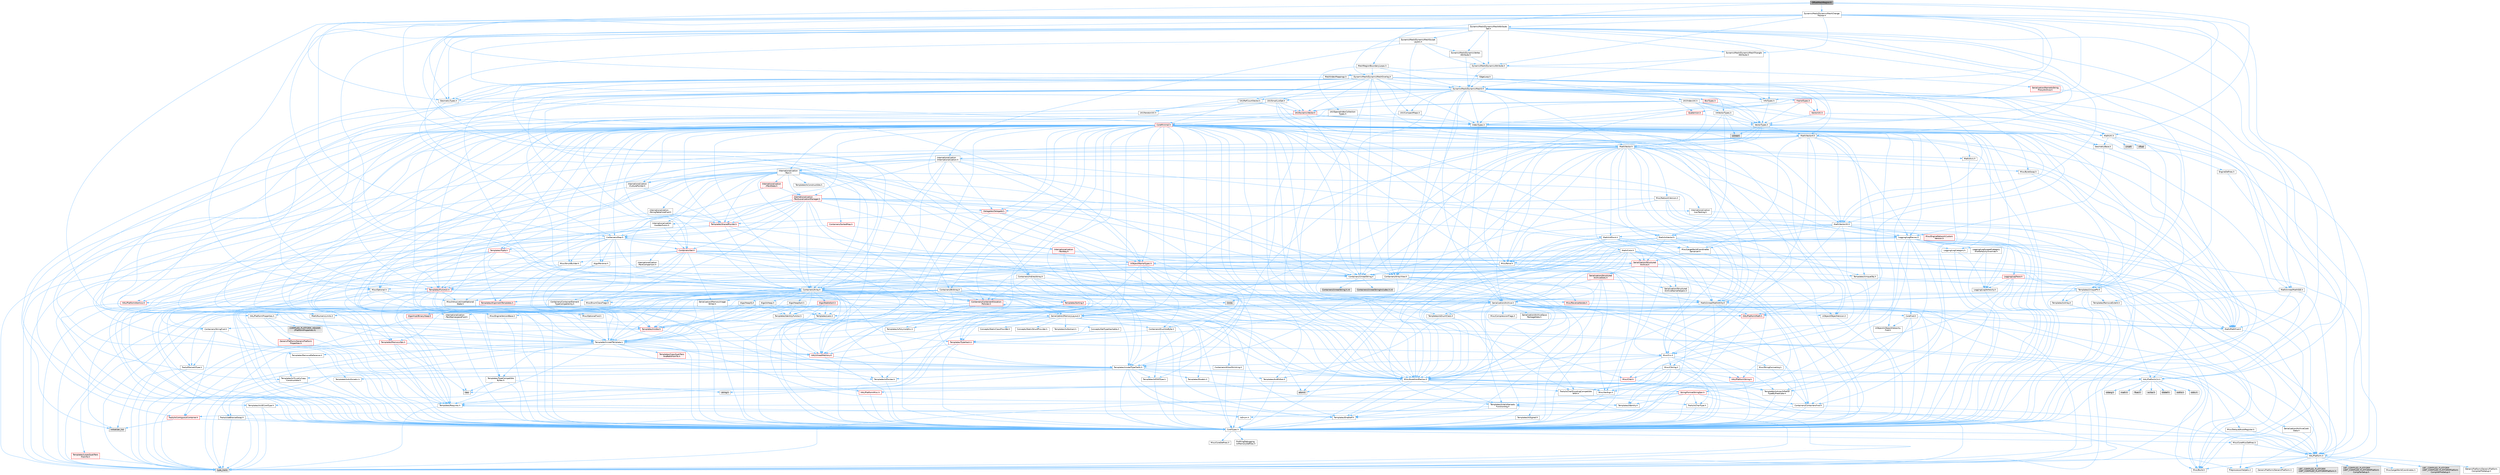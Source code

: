 digraph "OffsetMeshRegion.h"
{
 // INTERACTIVE_SVG=YES
 // LATEX_PDF_SIZE
  bgcolor="transparent";
  edge [fontname=Helvetica,fontsize=10,labelfontname=Helvetica,labelfontsize=10];
  node [fontname=Helvetica,fontsize=10,shape=box,height=0.2,width=0.4];
  Node1 [id="Node000001",label="OffsetMeshRegion.h",height=0.2,width=0.4,color="gray40", fillcolor="grey60", style="filled", fontcolor="black",tooltip=" "];
  Node1 -> Node2 [id="edge1_Node000001_Node000002",color="steelblue1",style="solid",tooltip=" "];
  Node2 [id="Node000002",label="MathUtil.h",height=0.2,width=0.4,color="grey40", fillcolor="white", style="filled",URL="$d4/d5b/MathUtil_8h.html",tooltip=" "];
  Node2 -> Node3 [id="edge2_Node000002_Node000003",color="steelblue1",style="solid",tooltip=" "];
  Node3 [id="Node000003",label="GeometryBase.h",height=0.2,width=0.4,color="grey40", fillcolor="white", style="filled",URL="$d5/d5e/GeometryBase_8h.html",tooltip=" "];
  Node3 -> Node4 [id="edge3_Node000003_Node000004",color="steelblue1",style="solid",tooltip=" "];
  Node4 [id="Node000004",label="CoreTypes.h",height=0.2,width=0.4,color="grey40", fillcolor="white", style="filled",URL="$dc/dec/CoreTypes_8h.html",tooltip=" "];
  Node4 -> Node5 [id="edge4_Node000004_Node000005",color="steelblue1",style="solid",tooltip=" "];
  Node5 [id="Node000005",label="HAL/Platform.h",height=0.2,width=0.4,color="grey40", fillcolor="white", style="filled",URL="$d9/dd0/Platform_8h.html",tooltip=" "];
  Node5 -> Node6 [id="edge5_Node000005_Node000006",color="steelblue1",style="solid",tooltip=" "];
  Node6 [id="Node000006",label="Misc/Build.h",height=0.2,width=0.4,color="grey40", fillcolor="white", style="filled",URL="$d3/dbb/Build_8h.html",tooltip=" "];
  Node5 -> Node7 [id="edge6_Node000005_Node000007",color="steelblue1",style="solid",tooltip=" "];
  Node7 [id="Node000007",label="Misc/LargeWorldCoordinates.h",height=0.2,width=0.4,color="grey40", fillcolor="white", style="filled",URL="$d2/dcb/LargeWorldCoordinates_8h.html",tooltip=" "];
  Node5 -> Node8 [id="edge7_Node000005_Node000008",color="steelblue1",style="solid",tooltip=" "];
  Node8 [id="Node000008",label="type_traits",height=0.2,width=0.4,color="grey60", fillcolor="#E0E0E0", style="filled",tooltip=" "];
  Node5 -> Node9 [id="edge8_Node000005_Node000009",color="steelblue1",style="solid",tooltip=" "];
  Node9 [id="Node000009",label="PreprocessorHelpers.h",height=0.2,width=0.4,color="grey40", fillcolor="white", style="filled",URL="$db/ddb/PreprocessorHelpers_8h.html",tooltip=" "];
  Node5 -> Node10 [id="edge9_Node000005_Node000010",color="steelblue1",style="solid",tooltip=" "];
  Node10 [id="Node000010",label="UBT_COMPILED_PLATFORM\l/UBT_COMPILED_PLATFORMPlatform\lCompilerPreSetup.h",height=0.2,width=0.4,color="grey60", fillcolor="#E0E0E0", style="filled",tooltip=" "];
  Node5 -> Node11 [id="edge10_Node000005_Node000011",color="steelblue1",style="solid",tooltip=" "];
  Node11 [id="Node000011",label="GenericPlatform/GenericPlatform\lCompilerPreSetup.h",height=0.2,width=0.4,color="grey40", fillcolor="white", style="filled",URL="$d9/dc8/GenericPlatformCompilerPreSetup_8h.html",tooltip=" "];
  Node5 -> Node12 [id="edge11_Node000005_Node000012",color="steelblue1",style="solid",tooltip=" "];
  Node12 [id="Node000012",label="GenericPlatform/GenericPlatform.h",height=0.2,width=0.4,color="grey40", fillcolor="white", style="filled",URL="$d6/d84/GenericPlatform_8h.html",tooltip=" "];
  Node5 -> Node13 [id="edge12_Node000005_Node000013",color="steelblue1",style="solid",tooltip=" "];
  Node13 [id="Node000013",label="UBT_COMPILED_PLATFORM\l/UBT_COMPILED_PLATFORMPlatform.h",height=0.2,width=0.4,color="grey60", fillcolor="#E0E0E0", style="filled",tooltip=" "];
  Node5 -> Node14 [id="edge13_Node000005_Node000014",color="steelblue1",style="solid",tooltip=" "];
  Node14 [id="Node000014",label="UBT_COMPILED_PLATFORM\l/UBT_COMPILED_PLATFORMPlatform\lCompilerSetup.h",height=0.2,width=0.4,color="grey60", fillcolor="#E0E0E0", style="filled",tooltip=" "];
  Node4 -> Node15 [id="edge14_Node000004_Node000015",color="steelblue1",style="solid",tooltip=" "];
  Node15 [id="Node000015",label="ProfilingDebugging\l/UMemoryDefines.h",height=0.2,width=0.4,color="grey40", fillcolor="white", style="filled",URL="$d2/da2/UMemoryDefines_8h.html",tooltip=" "];
  Node4 -> Node16 [id="edge15_Node000004_Node000016",color="steelblue1",style="solid",tooltip=" "];
  Node16 [id="Node000016",label="Misc/CoreMiscDefines.h",height=0.2,width=0.4,color="grey40", fillcolor="white", style="filled",URL="$da/d38/CoreMiscDefines_8h.html",tooltip=" "];
  Node16 -> Node5 [id="edge16_Node000016_Node000005",color="steelblue1",style="solid",tooltip=" "];
  Node16 -> Node9 [id="edge17_Node000016_Node000009",color="steelblue1",style="solid",tooltip=" "];
  Node4 -> Node17 [id="edge18_Node000004_Node000017",color="steelblue1",style="solid",tooltip=" "];
  Node17 [id="Node000017",label="Misc/CoreDefines.h",height=0.2,width=0.4,color="grey40", fillcolor="white", style="filled",URL="$d3/dd2/CoreDefines_8h.html",tooltip=" "];
  Node3 -> Node18 [id="edge19_Node000003_Node000018",color="steelblue1",style="solid",tooltip=" "];
  Node18 [id="Node000018",label="Logging/LogMacros.h",height=0.2,width=0.4,color="grey40", fillcolor="white", style="filled",URL="$d0/d16/LogMacros_8h.html",tooltip=" "];
  Node18 -> Node19 [id="edge20_Node000018_Node000019",color="steelblue1",style="solid",tooltip=" "];
  Node19 [id="Node000019",label="Containers/UnrealString.h",height=0.2,width=0.4,color="grey40", fillcolor="white", style="filled",URL="$d5/dba/UnrealString_8h.html",tooltip=" "];
  Node19 -> Node20 [id="edge21_Node000019_Node000020",color="steelblue1",style="solid",tooltip=" "];
  Node20 [id="Node000020",label="Containers/UnrealStringIncludes.h.inl",height=0.2,width=0.4,color="grey60", fillcolor="#E0E0E0", style="filled",tooltip=" "];
  Node19 -> Node21 [id="edge22_Node000019_Node000021",color="steelblue1",style="solid",tooltip=" "];
  Node21 [id="Node000021",label="Containers/UnrealString.h.inl",height=0.2,width=0.4,color="grey60", fillcolor="#E0E0E0", style="filled",tooltip=" "];
  Node19 -> Node22 [id="edge23_Node000019_Node000022",color="steelblue1",style="solid",tooltip=" "];
  Node22 [id="Node000022",label="Misc/StringFormatArg.h",height=0.2,width=0.4,color="grey40", fillcolor="white", style="filled",URL="$d2/d16/StringFormatArg_8h.html",tooltip=" "];
  Node22 -> Node23 [id="edge24_Node000022_Node000023",color="steelblue1",style="solid",tooltip=" "];
  Node23 [id="Node000023",label="Containers/ContainersFwd.h",height=0.2,width=0.4,color="grey40", fillcolor="white", style="filled",URL="$d4/d0a/ContainersFwd_8h.html",tooltip=" "];
  Node23 -> Node5 [id="edge25_Node000023_Node000005",color="steelblue1",style="solid",tooltip=" "];
  Node23 -> Node4 [id="edge26_Node000023_Node000004",color="steelblue1",style="solid",tooltip=" "];
  Node23 -> Node24 [id="edge27_Node000023_Node000024",color="steelblue1",style="solid",tooltip=" "];
  Node24 [id="Node000024",label="Traits/IsContiguousContainer.h",height=0.2,width=0.4,color="red", fillcolor="#FFF0F0", style="filled",URL="$d5/d3c/IsContiguousContainer_8h.html",tooltip=" "];
  Node24 -> Node4 [id="edge28_Node000024_Node000004",color="steelblue1",style="solid",tooltip=" "];
  Node24 -> Node26 [id="edge29_Node000024_Node000026",color="steelblue1",style="solid",tooltip=" "];
  Node26 [id="Node000026",label="initializer_list",height=0.2,width=0.4,color="grey60", fillcolor="#E0E0E0", style="filled",tooltip=" "];
  Node18 -> Node4 [id="edge30_Node000018_Node000004",color="steelblue1",style="solid",tooltip=" "];
  Node18 -> Node9 [id="edge31_Node000018_Node000009",color="steelblue1",style="solid",tooltip=" "];
  Node18 -> Node27 [id="edge32_Node000018_Node000027",color="steelblue1",style="solid",tooltip=" "];
  Node27 [id="Node000027",label="Logging/LogCategory.h",height=0.2,width=0.4,color="grey40", fillcolor="white", style="filled",URL="$d9/d36/LogCategory_8h.html",tooltip=" "];
  Node27 -> Node4 [id="edge33_Node000027_Node000004",color="steelblue1",style="solid",tooltip=" "];
  Node27 -> Node28 [id="edge34_Node000027_Node000028",color="steelblue1",style="solid",tooltip=" "];
  Node28 [id="Node000028",label="Logging/LogVerbosity.h",height=0.2,width=0.4,color="grey40", fillcolor="white", style="filled",URL="$d2/d8f/LogVerbosity_8h.html",tooltip=" "];
  Node28 -> Node4 [id="edge35_Node000028_Node000004",color="steelblue1",style="solid",tooltip=" "];
  Node27 -> Node29 [id="edge36_Node000027_Node000029",color="steelblue1",style="solid",tooltip=" "];
  Node29 [id="Node000029",label="UObject/NameTypes.h",height=0.2,width=0.4,color="red", fillcolor="#FFF0F0", style="filled",URL="$d6/d35/NameTypes_8h.html",tooltip=" "];
  Node29 -> Node4 [id="edge37_Node000029_Node000004",color="steelblue1",style="solid",tooltip=" "];
  Node29 -> Node30 [id="edge38_Node000029_Node000030",color="steelblue1",style="solid",tooltip=" "];
  Node30 [id="Node000030",label="Misc/AssertionMacros.h",height=0.2,width=0.4,color="grey40", fillcolor="white", style="filled",URL="$d0/dfa/AssertionMacros_8h.html",tooltip=" "];
  Node30 -> Node4 [id="edge39_Node000030_Node000004",color="steelblue1",style="solid",tooltip=" "];
  Node30 -> Node5 [id="edge40_Node000030_Node000005",color="steelblue1",style="solid",tooltip=" "];
  Node30 -> Node31 [id="edge41_Node000030_Node000031",color="steelblue1",style="solid",tooltip=" "];
  Node31 [id="Node000031",label="HAL/PlatformMisc.h",height=0.2,width=0.4,color="red", fillcolor="#FFF0F0", style="filled",URL="$d0/df5/PlatformMisc_8h.html",tooltip=" "];
  Node31 -> Node4 [id="edge42_Node000031_Node000004",color="steelblue1",style="solid",tooltip=" "];
  Node30 -> Node9 [id="edge43_Node000030_Node000009",color="steelblue1",style="solid",tooltip=" "];
  Node30 -> Node63 [id="edge44_Node000030_Node000063",color="steelblue1",style="solid",tooltip=" "];
  Node63 [id="Node000063",label="Templates/EnableIf.h",height=0.2,width=0.4,color="grey40", fillcolor="white", style="filled",URL="$d7/d60/EnableIf_8h.html",tooltip=" "];
  Node63 -> Node4 [id="edge45_Node000063_Node000004",color="steelblue1",style="solid",tooltip=" "];
  Node30 -> Node64 [id="edge46_Node000030_Node000064",color="steelblue1",style="solid",tooltip=" "];
  Node64 [id="Node000064",label="Templates/IsArrayOrRefOf\lTypeByPredicate.h",height=0.2,width=0.4,color="grey40", fillcolor="white", style="filled",URL="$d6/da1/IsArrayOrRefOfTypeByPredicate_8h.html",tooltip=" "];
  Node64 -> Node4 [id="edge47_Node000064_Node000004",color="steelblue1",style="solid",tooltip=" "];
  Node30 -> Node65 [id="edge48_Node000030_Node000065",color="steelblue1",style="solid",tooltip=" "];
  Node65 [id="Node000065",label="Templates/IsValidVariadic\lFunctionArg.h",height=0.2,width=0.4,color="grey40", fillcolor="white", style="filled",URL="$d0/dc8/IsValidVariadicFunctionArg_8h.html",tooltip=" "];
  Node65 -> Node4 [id="edge49_Node000065_Node000004",color="steelblue1",style="solid",tooltip=" "];
  Node65 -> Node66 [id="edge50_Node000065_Node000066",color="steelblue1",style="solid",tooltip=" "];
  Node66 [id="Node000066",label="IsEnum.h",height=0.2,width=0.4,color="grey40", fillcolor="white", style="filled",URL="$d4/de5/IsEnum_8h.html",tooltip=" "];
  Node65 -> Node8 [id="edge51_Node000065_Node000008",color="steelblue1",style="solid",tooltip=" "];
  Node30 -> Node67 [id="edge52_Node000030_Node000067",color="steelblue1",style="solid",tooltip=" "];
  Node67 [id="Node000067",label="Traits/IsCharEncodingCompatible\lWith.h",height=0.2,width=0.4,color="grey40", fillcolor="white", style="filled",URL="$df/dd1/IsCharEncodingCompatibleWith_8h.html",tooltip=" "];
  Node67 -> Node8 [id="edge53_Node000067_Node000008",color="steelblue1",style="solid",tooltip=" "];
  Node67 -> Node68 [id="edge54_Node000067_Node000068",color="steelblue1",style="solid",tooltip=" "];
  Node68 [id="Node000068",label="Traits/IsCharType.h",height=0.2,width=0.4,color="grey40", fillcolor="white", style="filled",URL="$db/d51/IsCharType_8h.html",tooltip=" "];
  Node68 -> Node4 [id="edge55_Node000068_Node000004",color="steelblue1",style="solid",tooltip=" "];
  Node30 -> Node69 [id="edge56_Node000030_Node000069",color="steelblue1",style="solid",tooltip=" "];
  Node69 [id="Node000069",label="Misc/VarArgs.h",height=0.2,width=0.4,color="grey40", fillcolor="white", style="filled",URL="$d5/d6f/VarArgs_8h.html",tooltip=" "];
  Node69 -> Node4 [id="edge57_Node000069_Node000004",color="steelblue1",style="solid",tooltip=" "];
  Node30 -> Node70 [id="edge58_Node000030_Node000070",color="steelblue1",style="solid",tooltip=" "];
  Node70 [id="Node000070",label="String/FormatStringSan.h",height=0.2,width=0.4,color="red", fillcolor="#FFF0F0", style="filled",URL="$d3/d8b/FormatStringSan_8h.html",tooltip=" "];
  Node70 -> Node8 [id="edge59_Node000070_Node000008",color="steelblue1",style="solid",tooltip=" "];
  Node70 -> Node4 [id="edge60_Node000070_Node000004",color="steelblue1",style="solid",tooltip=" "];
  Node70 -> Node71 [id="edge61_Node000070_Node000071",color="steelblue1",style="solid",tooltip=" "];
  Node71 [id="Node000071",label="Templates/Requires.h",height=0.2,width=0.4,color="grey40", fillcolor="white", style="filled",URL="$dc/d96/Requires_8h.html",tooltip=" "];
  Node71 -> Node63 [id="edge62_Node000071_Node000063",color="steelblue1",style="solid",tooltip=" "];
  Node71 -> Node8 [id="edge63_Node000071_Node000008",color="steelblue1",style="solid",tooltip=" "];
  Node70 -> Node72 [id="edge64_Node000070_Node000072",color="steelblue1",style="solid",tooltip=" "];
  Node72 [id="Node000072",label="Templates/Identity.h",height=0.2,width=0.4,color="grey40", fillcolor="white", style="filled",URL="$d0/dd5/Identity_8h.html",tooltip=" "];
  Node70 -> Node65 [id="edge65_Node000070_Node000065",color="steelblue1",style="solid",tooltip=" "];
  Node70 -> Node68 [id="edge66_Node000070_Node000068",color="steelblue1",style="solid",tooltip=" "];
  Node70 -> Node23 [id="edge67_Node000070_Node000023",color="steelblue1",style="solid",tooltip=" "];
  Node30 -> Node76 [id="edge68_Node000030_Node000076",color="steelblue1",style="solid",tooltip=" "];
  Node76 [id="Node000076",label="atomic",height=0.2,width=0.4,color="grey60", fillcolor="#E0E0E0", style="filled",tooltip=" "];
  Node29 -> Node77 [id="edge69_Node000029_Node000077",color="steelblue1",style="solid",tooltip=" "];
  Node77 [id="Node000077",label="HAL/UnrealMemory.h",height=0.2,width=0.4,color="red", fillcolor="#FFF0F0", style="filled",URL="$d9/d96/UnrealMemory_8h.html",tooltip=" "];
  Node77 -> Node4 [id="edge70_Node000077_Node000004",color="steelblue1",style="solid",tooltip=" "];
  Node77 -> Node96 [id="edge71_Node000077_Node000096",color="steelblue1",style="solid",tooltip=" "];
  Node96 [id="Node000096",label="Templates/IsPointer.h",height=0.2,width=0.4,color="grey40", fillcolor="white", style="filled",URL="$d7/d05/IsPointer_8h.html",tooltip=" "];
  Node96 -> Node4 [id="edge72_Node000096_Node000004",color="steelblue1",style="solid",tooltip=" "];
  Node29 -> Node97 [id="edge73_Node000029_Node000097",color="steelblue1",style="solid",tooltip=" "];
  Node97 [id="Node000097",label="Templates/UnrealTypeTraits.h",height=0.2,width=0.4,color="grey40", fillcolor="white", style="filled",URL="$d2/d2d/UnrealTypeTraits_8h.html",tooltip=" "];
  Node97 -> Node4 [id="edge74_Node000097_Node000004",color="steelblue1",style="solid",tooltip=" "];
  Node97 -> Node96 [id="edge75_Node000097_Node000096",color="steelblue1",style="solid",tooltip=" "];
  Node97 -> Node30 [id="edge76_Node000097_Node000030",color="steelblue1",style="solid",tooltip=" "];
  Node97 -> Node89 [id="edge77_Node000097_Node000089",color="steelblue1",style="solid",tooltip=" "];
  Node89 [id="Node000089",label="Templates/AndOrNot.h",height=0.2,width=0.4,color="grey40", fillcolor="white", style="filled",URL="$db/d0a/AndOrNot_8h.html",tooltip=" "];
  Node89 -> Node4 [id="edge78_Node000089_Node000004",color="steelblue1",style="solid",tooltip=" "];
  Node97 -> Node63 [id="edge79_Node000097_Node000063",color="steelblue1",style="solid",tooltip=" "];
  Node97 -> Node98 [id="edge80_Node000097_Node000098",color="steelblue1",style="solid",tooltip=" "];
  Node98 [id="Node000098",label="Templates/IsArithmetic.h",height=0.2,width=0.4,color="grey40", fillcolor="white", style="filled",URL="$d2/d5d/IsArithmetic_8h.html",tooltip=" "];
  Node98 -> Node4 [id="edge81_Node000098_Node000004",color="steelblue1",style="solid",tooltip=" "];
  Node97 -> Node66 [id="edge82_Node000097_Node000066",color="steelblue1",style="solid",tooltip=" "];
  Node97 -> Node99 [id="edge83_Node000097_Node000099",color="steelblue1",style="solid",tooltip=" "];
  Node99 [id="Node000099",label="Templates/Models.h",height=0.2,width=0.4,color="grey40", fillcolor="white", style="filled",URL="$d3/d0c/Models_8h.html",tooltip=" "];
  Node99 -> Node72 [id="edge84_Node000099_Node000072",color="steelblue1",style="solid",tooltip=" "];
  Node97 -> Node100 [id="edge85_Node000097_Node000100",color="steelblue1",style="solid",tooltip=" "];
  Node100 [id="Node000100",label="Templates/IsPODType.h",height=0.2,width=0.4,color="grey40", fillcolor="white", style="filled",URL="$d7/db1/IsPODType_8h.html",tooltip=" "];
  Node100 -> Node4 [id="edge86_Node000100_Node000004",color="steelblue1",style="solid",tooltip=" "];
  Node97 -> Node101 [id="edge87_Node000097_Node000101",color="steelblue1",style="solid",tooltip=" "];
  Node101 [id="Node000101",label="Templates/IsUECoreType.h",height=0.2,width=0.4,color="grey40", fillcolor="white", style="filled",URL="$d1/db8/IsUECoreType_8h.html",tooltip=" "];
  Node101 -> Node4 [id="edge88_Node000101_Node000004",color="steelblue1",style="solid",tooltip=" "];
  Node101 -> Node8 [id="edge89_Node000101_Node000008",color="steelblue1",style="solid",tooltip=" "];
  Node97 -> Node90 [id="edge90_Node000097_Node000090",color="steelblue1",style="solid",tooltip=" "];
  Node90 [id="Node000090",label="Templates/IsTriviallyCopy\lConstructible.h",height=0.2,width=0.4,color="grey40", fillcolor="white", style="filled",URL="$d3/d78/IsTriviallyCopyConstructible_8h.html",tooltip=" "];
  Node90 -> Node4 [id="edge91_Node000090_Node000004",color="steelblue1",style="solid",tooltip=" "];
  Node90 -> Node8 [id="edge92_Node000090_Node000008",color="steelblue1",style="solid",tooltip=" "];
  Node29 -> Node102 [id="edge93_Node000029_Node000102",color="steelblue1",style="solid",tooltip=" "];
  Node102 [id="Node000102",label="Templates/UnrealTemplate.h",height=0.2,width=0.4,color="grey40", fillcolor="white", style="filled",URL="$d4/d24/UnrealTemplate_8h.html",tooltip=" "];
  Node102 -> Node4 [id="edge94_Node000102_Node000004",color="steelblue1",style="solid",tooltip=" "];
  Node102 -> Node96 [id="edge95_Node000102_Node000096",color="steelblue1",style="solid",tooltip=" "];
  Node102 -> Node77 [id="edge96_Node000102_Node000077",color="steelblue1",style="solid",tooltip=" "];
  Node102 -> Node103 [id="edge97_Node000102_Node000103",color="steelblue1",style="solid",tooltip=" "];
  Node103 [id="Node000103",label="Templates/CopyQualifiers\lAndRefsFromTo.h",height=0.2,width=0.4,color="red", fillcolor="#FFF0F0", style="filled",URL="$d3/db3/CopyQualifiersAndRefsFromTo_8h.html",tooltip=" "];
  Node102 -> Node97 [id="edge98_Node000102_Node000097",color="steelblue1",style="solid",tooltip=" "];
  Node102 -> Node105 [id="edge99_Node000102_Node000105",color="steelblue1",style="solid",tooltip=" "];
  Node105 [id="Node000105",label="Templates/RemoveReference.h",height=0.2,width=0.4,color="grey40", fillcolor="white", style="filled",URL="$da/dbe/RemoveReference_8h.html",tooltip=" "];
  Node105 -> Node4 [id="edge100_Node000105_Node000004",color="steelblue1",style="solid",tooltip=" "];
  Node102 -> Node71 [id="edge101_Node000102_Node000071",color="steelblue1",style="solid",tooltip=" "];
  Node102 -> Node106 [id="edge102_Node000102_Node000106",color="steelblue1",style="solid",tooltip=" "];
  Node106 [id="Node000106",label="Templates/TypeCompatible\lBytes.h",height=0.2,width=0.4,color="grey40", fillcolor="white", style="filled",URL="$df/d0a/TypeCompatibleBytes_8h.html",tooltip=" "];
  Node106 -> Node4 [id="edge103_Node000106_Node000004",color="steelblue1",style="solid",tooltip=" "];
  Node106 -> Node48 [id="edge104_Node000106_Node000048",color="steelblue1",style="solid",tooltip=" "];
  Node48 [id="Node000048",label="string.h",height=0.2,width=0.4,color="grey60", fillcolor="#E0E0E0", style="filled",tooltip=" "];
  Node106 -> Node40 [id="edge105_Node000106_Node000040",color="steelblue1",style="solid",tooltip=" "];
  Node40 [id="Node000040",label="new",height=0.2,width=0.4,color="grey60", fillcolor="#E0E0E0", style="filled",tooltip=" "];
  Node106 -> Node8 [id="edge106_Node000106_Node000008",color="steelblue1",style="solid",tooltip=" "];
  Node102 -> Node72 [id="edge107_Node000102_Node000072",color="steelblue1",style="solid",tooltip=" "];
  Node102 -> Node24 [id="edge108_Node000102_Node000024",color="steelblue1",style="solid",tooltip=" "];
  Node102 -> Node107 [id="edge109_Node000102_Node000107",color="steelblue1",style="solid",tooltip=" "];
  Node107 [id="Node000107",label="Traits/UseBitwiseSwap.h",height=0.2,width=0.4,color="grey40", fillcolor="white", style="filled",URL="$db/df3/UseBitwiseSwap_8h.html",tooltip=" "];
  Node107 -> Node4 [id="edge110_Node000107_Node000004",color="steelblue1",style="solid",tooltip=" "];
  Node107 -> Node8 [id="edge111_Node000107_Node000008",color="steelblue1",style="solid",tooltip=" "];
  Node102 -> Node8 [id="edge112_Node000102_Node000008",color="steelblue1",style="solid",tooltip=" "];
  Node29 -> Node19 [id="edge113_Node000029_Node000019",color="steelblue1",style="solid",tooltip=" "];
  Node29 -> Node33 [id="edge114_Node000029_Node000033",color="steelblue1",style="solid",tooltip=" "];
  Node33 [id="Node000033",label="Containers/StringFwd.h",height=0.2,width=0.4,color="grey40", fillcolor="white", style="filled",URL="$df/d37/StringFwd_8h.html",tooltip=" "];
  Node33 -> Node4 [id="edge115_Node000033_Node000004",color="steelblue1",style="solid",tooltip=" "];
  Node33 -> Node34 [id="edge116_Node000033_Node000034",color="steelblue1",style="solid",tooltip=" "];
  Node34 [id="Node000034",label="Traits/ElementType.h",height=0.2,width=0.4,color="grey40", fillcolor="white", style="filled",URL="$d5/d4f/ElementType_8h.html",tooltip=" "];
  Node34 -> Node5 [id="edge117_Node000034_Node000005",color="steelblue1",style="solid",tooltip=" "];
  Node34 -> Node26 [id="edge118_Node000034_Node000026",color="steelblue1",style="solid",tooltip=" "];
  Node34 -> Node8 [id="edge119_Node000034_Node000008",color="steelblue1",style="solid",tooltip=" "];
  Node33 -> Node24 [id="edge120_Node000033_Node000024",color="steelblue1",style="solid",tooltip=" "];
  Node29 -> Node142 [id="edge121_Node000029_Node000142",color="steelblue1",style="solid",tooltip=" "];
  Node142 [id="Node000142",label="Serialization/MemoryLayout.h",height=0.2,width=0.4,color="grey40", fillcolor="white", style="filled",URL="$d7/d66/MemoryLayout_8h.html",tooltip=" "];
  Node142 -> Node143 [id="edge122_Node000142_Node000143",color="steelblue1",style="solid",tooltip=" "];
  Node143 [id="Node000143",label="Concepts/StaticClassProvider.h",height=0.2,width=0.4,color="grey40", fillcolor="white", style="filled",URL="$dd/d83/StaticClassProvider_8h.html",tooltip=" "];
  Node142 -> Node144 [id="edge123_Node000142_Node000144",color="steelblue1",style="solid",tooltip=" "];
  Node144 [id="Node000144",label="Concepts/StaticStructProvider.h",height=0.2,width=0.4,color="grey40", fillcolor="white", style="filled",URL="$d5/d77/StaticStructProvider_8h.html",tooltip=" "];
  Node142 -> Node145 [id="edge124_Node000142_Node000145",color="steelblue1",style="solid",tooltip=" "];
  Node145 [id="Node000145",label="Containers/EnumAsByte.h",height=0.2,width=0.4,color="grey40", fillcolor="white", style="filled",URL="$d6/d9a/EnumAsByte_8h.html",tooltip=" "];
  Node145 -> Node4 [id="edge125_Node000145_Node000004",color="steelblue1",style="solid",tooltip=" "];
  Node145 -> Node100 [id="edge126_Node000145_Node000100",color="steelblue1",style="solid",tooltip=" "];
  Node145 -> Node146 [id="edge127_Node000145_Node000146",color="steelblue1",style="solid",tooltip=" "];
  Node146 [id="Node000146",label="Templates/TypeHash.h",height=0.2,width=0.4,color="red", fillcolor="#FFF0F0", style="filled",URL="$d1/d62/TypeHash_8h.html",tooltip=" "];
  Node146 -> Node4 [id="edge128_Node000146_Node000004",color="steelblue1",style="solid",tooltip=" "];
  Node146 -> Node71 [id="edge129_Node000146_Node000071",color="steelblue1",style="solid",tooltip=" "];
  Node146 -> Node147 [id="edge130_Node000146_Node000147",color="steelblue1",style="solid",tooltip=" "];
  Node147 [id="Node000147",label="Misc/Crc.h",height=0.2,width=0.4,color="grey40", fillcolor="white", style="filled",URL="$d4/dd2/Crc_8h.html",tooltip=" "];
  Node147 -> Node4 [id="edge131_Node000147_Node000004",color="steelblue1",style="solid",tooltip=" "];
  Node147 -> Node79 [id="edge132_Node000147_Node000079",color="steelblue1",style="solid",tooltip=" "];
  Node79 [id="Node000079",label="HAL/PlatformString.h",height=0.2,width=0.4,color="red", fillcolor="#FFF0F0", style="filled",URL="$db/db5/PlatformString_8h.html",tooltip=" "];
  Node79 -> Node4 [id="edge133_Node000079_Node000004",color="steelblue1",style="solid",tooltip=" "];
  Node147 -> Node30 [id="edge134_Node000147_Node000030",color="steelblue1",style="solid",tooltip=" "];
  Node147 -> Node148 [id="edge135_Node000147_Node000148",color="steelblue1",style="solid",tooltip=" "];
  Node148 [id="Node000148",label="Misc/CString.h",height=0.2,width=0.4,color="grey40", fillcolor="white", style="filled",URL="$d2/d49/CString_8h.html",tooltip=" "];
  Node148 -> Node4 [id="edge136_Node000148_Node000004",color="steelblue1",style="solid",tooltip=" "];
  Node148 -> Node39 [id="edge137_Node000148_Node000039",color="steelblue1",style="solid",tooltip=" "];
  Node39 [id="Node000039",label="HAL/PlatformCrt.h",height=0.2,width=0.4,color="grey40", fillcolor="white", style="filled",URL="$d8/d75/PlatformCrt_8h.html",tooltip=" "];
  Node39 -> Node40 [id="edge138_Node000039_Node000040",color="steelblue1",style="solid",tooltip=" "];
  Node39 -> Node41 [id="edge139_Node000039_Node000041",color="steelblue1",style="solid",tooltip=" "];
  Node41 [id="Node000041",label="wchar.h",height=0.2,width=0.4,color="grey60", fillcolor="#E0E0E0", style="filled",tooltip=" "];
  Node39 -> Node42 [id="edge140_Node000039_Node000042",color="steelblue1",style="solid",tooltip=" "];
  Node42 [id="Node000042",label="stddef.h",height=0.2,width=0.4,color="grey60", fillcolor="#E0E0E0", style="filled",tooltip=" "];
  Node39 -> Node43 [id="edge141_Node000039_Node000043",color="steelblue1",style="solid",tooltip=" "];
  Node43 [id="Node000043",label="stdlib.h",height=0.2,width=0.4,color="grey60", fillcolor="#E0E0E0", style="filled",tooltip=" "];
  Node39 -> Node44 [id="edge142_Node000039_Node000044",color="steelblue1",style="solid",tooltip=" "];
  Node44 [id="Node000044",label="stdio.h",height=0.2,width=0.4,color="grey60", fillcolor="#E0E0E0", style="filled",tooltip=" "];
  Node39 -> Node45 [id="edge143_Node000039_Node000045",color="steelblue1",style="solid",tooltip=" "];
  Node45 [id="Node000045",label="stdarg.h",height=0.2,width=0.4,color="grey60", fillcolor="#E0E0E0", style="filled",tooltip=" "];
  Node39 -> Node46 [id="edge144_Node000039_Node000046",color="steelblue1",style="solid",tooltip=" "];
  Node46 [id="Node000046",label="math.h",height=0.2,width=0.4,color="grey60", fillcolor="#E0E0E0", style="filled",tooltip=" "];
  Node39 -> Node47 [id="edge145_Node000039_Node000047",color="steelblue1",style="solid",tooltip=" "];
  Node47 [id="Node000047",label="float.h",height=0.2,width=0.4,color="grey60", fillcolor="#E0E0E0", style="filled",tooltip=" "];
  Node39 -> Node48 [id="edge146_Node000039_Node000048",color="steelblue1",style="solid",tooltip=" "];
  Node148 -> Node79 [id="edge147_Node000148_Node000079",color="steelblue1",style="solid",tooltip=" "];
  Node148 -> Node30 [id="edge148_Node000148_Node000030",color="steelblue1",style="solid",tooltip=" "];
  Node148 -> Node149 [id="edge149_Node000148_Node000149",color="steelblue1",style="solid",tooltip=" "];
  Node149 [id="Node000149",label="Misc/Char.h",height=0.2,width=0.4,color="red", fillcolor="#FFF0F0", style="filled",URL="$d0/d58/Char_8h.html",tooltip=" "];
  Node149 -> Node4 [id="edge150_Node000149_Node000004",color="steelblue1",style="solid",tooltip=" "];
  Node149 -> Node8 [id="edge151_Node000149_Node000008",color="steelblue1",style="solid",tooltip=" "];
  Node148 -> Node69 [id="edge152_Node000148_Node000069",color="steelblue1",style="solid",tooltip=" "];
  Node148 -> Node64 [id="edge153_Node000148_Node000064",color="steelblue1",style="solid",tooltip=" "];
  Node148 -> Node65 [id="edge154_Node000148_Node000065",color="steelblue1",style="solid",tooltip=" "];
  Node148 -> Node67 [id="edge155_Node000148_Node000067",color="steelblue1",style="solid",tooltip=" "];
  Node147 -> Node149 [id="edge156_Node000147_Node000149",color="steelblue1",style="solid",tooltip=" "];
  Node147 -> Node97 [id="edge157_Node000147_Node000097",color="steelblue1",style="solid",tooltip=" "];
  Node147 -> Node68 [id="edge158_Node000147_Node000068",color="steelblue1",style="solid",tooltip=" "];
  Node146 -> Node8 [id="edge159_Node000146_Node000008",color="steelblue1",style="solid",tooltip=" "];
  Node142 -> Node33 [id="edge160_Node000142_Node000033",color="steelblue1",style="solid",tooltip=" "];
  Node142 -> Node77 [id="edge161_Node000142_Node000077",color="steelblue1",style="solid",tooltip=" "];
  Node142 -> Node153 [id="edge162_Node000142_Node000153",color="steelblue1",style="solid",tooltip=" "];
  Node153 [id="Node000153",label="Misc/DelayedAutoRegister.h",height=0.2,width=0.4,color="grey40", fillcolor="white", style="filled",URL="$d1/dda/DelayedAutoRegister_8h.html",tooltip=" "];
  Node153 -> Node5 [id="edge163_Node000153_Node000005",color="steelblue1",style="solid",tooltip=" "];
  Node142 -> Node63 [id="edge164_Node000142_Node000063",color="steelblue1",style="solid",tooltip=" "];
  Node142 -> Node154 [id="edge165_Node000142_Node000154",color="steelblue1",style="solid",tooltip=" "];
  Node154 [id="Node000154",label="Templates/IsAbstract.h",height=0.2,width=0.4,color="grey40", fillcolor="white", style="filled",URL="$d8/db7/IsAbstract_8h.html",tooltip=" "];
  Node142 -> Node122 [id="edge166_Node000142_Node000122",color="steelblue1",style="solid",tooltip=" "];
  Node122 [id="Node000122",label="Templates/IsPolymorphic.h",height=0.2,width=0.4,color="grey40", fillcolor="white", style="filled",URL="$dc/d20/IsPolymorphic_8h.html",tooltip=" "];
  Node142 -> Node99 [id="edge167_Node000142_Node000099",color="steelblue1",style="solid",tooltip=" "];
  Node142 -> Node102 [id="edge168_Node000142_Node000102",color="steelblue1",style="solid",tooltip=" "];
  Node29 -> Node125 [id="edge169_Node000029_Node000125",color="steelblue1",style="solid",tooltip=" "];
  Node125 [id="Node000125",label="Misc/IntrusiveUnsetOptional\lState.h",height=0.2,width=0.4,color="grey40", fillcolor="white", style="filled",URL="$d2/d0a/IntrusiveUnsetOptionalState_8h.html",tooltip=" "];
  Node125 -> Node126 [id="edge170_Node000125_Node000126",color="steelblue1",style="solid",tooltip=" "];
  Node126 [id="Node000126",label="Misc/OptionalFwd.h",height=0.2,width=0.4,color="grey40", fillcolor="white", style="filled",URL="$dc/d50/OptionalFwd_8h.html",tooltip=" "];
  Node18 -> Node184 [id="edge171_Node000018_Node000184",color="steelblue1",style="solid",tooltip=" "];
  Node184 [id="Node000184",label="Logging/LogScopedCategory\lAndVerbosityOverride.h",height=0.2,width=0.4,color="grey40", fillcolor="white", style="filled",URL="$de/dba/LogScopedCategoryAndVerbosityOverride_8h.html",tooltip=" "];
  Node184 -> Node4 [id="edge172_Node000184_Node000004",color="steelblue1",style="solid",tooltip=" "];
  Node184 -> Node28 [id="edge173_Node000184_Node000028",color="steelblue1",style="solid",tooltip=" "];
  Node184 -> Node29 [id="edge174_Node000184_Node000029",color="steelblue1",style="solid",tooltip=" "];
  Node18 -> Node185 [id="edge175_Node000018_Node000185",color="steelblue1",style="solid",tooltip=" "];
  Node185 [id="Node000185",label="Logging/LogTrace.h",height=0.2,width=0.4,color="red", fillcolor="#FFF0F0", style="filled",URL="$d5/d91/LogTrace_8h.html",tooltip=" "];
  Node185 -> Node4 [id="edge176_Node000185_Node000004",color="steelblue1",style="solid",tooltip=" "];
  Node185 -> Node124 [id="edge177_Node000185_Node000124",color="steelblue1",style="solid",tooltip=" "];
  Node124 [id="Node000124",label="Containers/Array.h",height=0.2,width=0.4,color="grey40", fillcolor="white", style="filled",URL="$df/dd0/Array_8h.html",tooltip=" "];
  Node124 -> Node4 [id="edge178_Node000124_Node000004",color="steelblue1",style="solid",tooltip=" "];
  Node124 -> Node30 [id="edge179_Node000124_Node000030",color="steelblue1",style="solid",tooltip=" "];
  Node124 -> Node125 [id="edge180_Node000124_Node000125",color="steelblue1",style="solid",tooltip=" "];
  Node124 -> Node127 [id="edge181_Node000124_Node000127",color="steelblue1",style="solid",tooltip=" "];
  Node127 [id="Node000127",label="Misc/ReverseIterate.h",height=0.2,width=0.4,color="red", fillcolor="#FFF0F0", style="filled",URL="$db/de3/ReverseIterate_8h.html",tooltip=" "];
  Node127 -> Node5 [id="edge182_Node000127_Node000005",color="steelblue1",style="solid",tooltip=" "];
  Node124 -> Node77 [id="edge183_Node000124_Node000077",color="steelblue1",style="solid",tooltip=" "];
  Node124 -> Node97 [id="edge184_Node000124_Node000097",color="steelblue1",style="solid",tooltip=" "];
  Node124 -> Node102 [id="edge185_Node000124_Node000102",color="steelblue1",style="solid",tooltip=" "];
  Node124 -> Node129 [id="edge186_Node000124_Node000129",color="steelblue1",style="solid",tooltip=" "];
  Node129 [id="Node000129",label="Containers/AllowShrinking.h",height=0.2,width=0.4,color="grey40", fillcolor="white", style="filled",URL="$d7/d1a/AllowShrinking_8h.html",tooltip=" "];
  Node129 -> Node4 [id="edge187_Node000129_Node000004",color="steelblue1",style="solid",tooltip=" "];
  Node124 -> Node112 [id="edge188_Node000124_Node000112",color="steelblue1",style="solid",tooltip=" "];
  Node112 [id="Node000112",label="Containers/ContainerAllocation\lPolicies.h",height=0.2,width=0.4,color="red", fillcolor="#FFF0F0", style="filled",URL="$d7/dff/ContainerAllocationPolicies_8h.html",tooltip=" "];
  Node112 -> Node4 [id="edge189_Node000112_Node000004",color="steelblue1",style="solid",tooltip=" "];
  Node112 -> Node112 [id="edge190_Node000112_Node000112",color="steelblue1",style="solid",tooltip=" "];
  Node112 -> Node114 [id="edge191_Node000112_Node000114",color="steelblue1",style="solid",tooltip=" "];
  Node114 [id="Node000114",label="HAL/PlatformMath.h",height=0.2,width=0.4,color="red", fillcolor="#FFF0F0", style="filled",URL="$dc/d53/PlatformMath_8h.html",tooltip=" "];
  Node114 -> Node4 [id="edge192_Node000114_Node000004",color="steelblue1",style="solid",tooltip=" "];
  Node112 -> Node77 [id="edge193_Node000112_Node000077",color="steelblue1",style="solid",tooltip=" "];
  Node112 -> Node49 [id="edge194_Node000112_Node000049",color="steelblue1",style="solid",tooltip=" "];
  Node49 [id="Node000049",label="Math/NumericLimits.h",height=0.2,width=0.4,color="grey40", fillcolor="white", style="filled",URL="$df/d1b/NumericLimits_8h.html",tooltip=" "];
  Node49 -> Node4 [id="edge195_Node000049_Node000004",color="steelblue1",style="solid",tooltip=" "];
  Node112 -> Node30 [id="edge196_Node000112_Node000030",color="steelblue1",style="solid",tooltip=" "];
  Node112 -> Node122 [id="edge197_Node000112_Node000122",color="steelblue1",style="solid",tooltip=" "];
  Node112 -> Node123 [id="edge198_Node000112_Node000123",color="steelblue1",style="solid",tooltip=" "];
  Node123 [id="Node000123",label="Templates/MemoryOps.h",height=0.2,width=0.4,color="red", fillcolor="#FFF0F0", style="filled",URL="$db/dea/MemoryOps_8h.html",tooltip=" "];
  Node123 -> Node4 [id="edge199_Node000123_Node000004",color="steelblue1",style="solid",tooltip=" "];
  Node123 -> Node77 [id="edge200_Node000123_Node000077",color="steelblue1",style="solid",tooltip=" "];
  Node123 -> Node90 [id="edge201_Node000123_Node000090",color="steelblue1",style="solid",tooltip=" "];
  Node123 -> Node71 [id="edge202_Node000123_Node000071",color="steelblue1",style="solid",tooltip=" "];
  Node123 -> Node97 [id="edge203_Node000123_Node000097",color="steelblue1",style="solid",tooltip=" "];
  Node123 -> Node107 [id="edge204_Node000123_Node000107",color="steelblue1",style="solid",tooltip=" "];
  Node123 -> Node40 [id="edge205_Node000123_Node000040",color="steelblue1",style="solid",tooltip=" "];
  Node123 -> Node8 [id="edge206_Node000123_Node000008",color="steelblue1",style="solid",tooltip=" "];
  Node112 -> Node106 [id="edge207_Node000112_Node000106",color="steelblue1",style="solid",tooltip=" "];
  Node112 -> Node8 [id="edge208_Node000112_Node000008",color="steelblue1",style="solid",tooltip=" "];
  Node124 -> Node130 [id="edge209_Node000124_Node000130",color="steelblue1",style="solid",tooltip=" "];
  Node130 [id="Node000130",label="Containers/ContainerElement\lTypeCompatibility.h",height=0.2,width=0.4,color="grey40", fillcolor="white", style="filled",URL="$df/ddf/ContainerElementTypeCompatibility_8h.html",tooltip=" "];
  Node130 -> Node4 [id="edge210_Node000130_Node000004",color="steelblue1",style="solid",tooltip=" "];
  Node130 -> Node97 [id="edge211_Node000130_Node000097",color="steelblue1",style="solid",tooltip=" "];
  Node124 -> Node131 [id="edge212_Node000124_Node000131",color="steelblue1",style="solid",tooltip=" "];
  Node131 [id="Node000131",label="Serialization/Archive.h",height=0.2,width=0.4,color="grey40", fillcolor="white", style="filled",URL="$d7/d3b/Archive_8h.html",tooltip=" "];
  Node131 -> Node35 [id="edge213_Node000131_Node000035",color="steelblue1",style="solid",tooltip=" "];
  Node35 [id="Node000035",label="CoreFwd.h",height=0.2,width=0.4,color="grey40", fillcolor="white", style="filled",URL="$d1/d1e/CoreFwd_8h.html",tooltip=" "];
  Node35 -> Node4 [id="edge214_Node000035_Node000004",color="steelblue1",style="solid",tooltip=" "];
  Node35 -> Node23 [id="edge215_Node000035_Node000023",color="steelblue1",style="solid",tooltip=" "];
  Node35 -> Node36 [id="edge216_Node000035_Node000036",color="steelblue1",style="solid",tooltip=" "];
  Node36 [id="Node000036",label="Math/MathFwd.h",height=0.2,width=0.4,color="grey40", fillcolor="white", style="filled",URL="$d2/d10/MathFwd_8h.html",tooltip=" "];
  Node36 -> Node5 [id="edge217_Node000036_Node000005",color="steelblue1",style="solid",tooltip=" "];
  Node35 -> Node37 [id="edge218_Node000035_Node000037",color="steelblue1",style="solid",tooltip=" "];
  Node37 [id="Node000037",label="UObject/UObjectHierarchy\lFwd.h",height=0.2,width=0.4,color="grey40", fillcolor="white", style="filled",URL="$d3/d13/UObjectHierarchyFwd_8h.html",tooltip=" "];
  Node131 -> Node4 [id="edge219_Node000131_Node000004",color="steelblue1",style="solid",tooltip=" "];
  Node131 -> Node132 [id="edge220_Node000131_Node000132",color="steelblue1",style="solid",tooltip=" "];
  Node132 [id="Node000132",label="HAL/PlatformProperties.h",height=0.2,width=0.4,color="grey40", fillcolor="white", style="filled",URL="$d9/db0/PlatformProperties_8h.html",tooltip=" "];
  Node132 -> Node4 [id="edge221_Node000132_Node000004",color="steelblue1",style="solid",tooltip=" "];
  Node132 -> Node133 [id="edge222_Node000132_Node000133",color="steelblue1",style="solid",tooltip=" "];
  Node133 [id="Node000133",label="GenericPlatform/GenericPlatform\lProperties.h",height=0.2,width=0.4,color="red", fillcolor="#FFF0F0", style="filled",URL="$d2/dcd/GenericPlatformProperties_8h.html",tooltip=" "];
  Node133 -> Node4 [id="edge223_Node000133_Node000004",color="steelblue1",style="solid",tooltip=" "];
  Node132 -> Node134 [id="edge224_Node000132_Node000134",color="steelblue1",style="solid",tooltip=" "];
  Node134 [id="Node000134",label="COMPILED_PLATFORM_HEADER\l(PlatformProperties.h)",height=0.2,width=0.4,color="grey60", fillcolor="#E0E0E0", style="filled",tooltip=" "];
  Node131 -> Node135 [id="edge225_Node000131_Node000135",color="steelblue1",style="solid",tooltip=" "];
  Node135 [id="Node000135",label="Internationalization\l/TextNamespaceFwd.h",height=0.2,width=0.4,color="grey40", fillcolor="white", style="filled",URL="$d8/d97/TextNamespaceFwd_8h.html",tooltip=" "];
  Node135 -> Node4 [id="edge226_Node000135_Node000004",color="steelblue1",style="solid",tooltip=" "];
  Node131 -> Node36 [id="edge227_Node000131_Node000036",color="steelblue1",style="solid",tooltip=" "];
  Node131 -> Node30 [id="edge228_Node000131_Node000030",color="steelblue1",style="solid",tooltip=" "];
  Node131 -> Node6 [id="edge229_Node000131_Node000006",color="steelblue1",style="solid",tooltip=" "];
  Node131 -> Node50 [id="edge230_Node000131_Node000050",color="steelblue1",style="solid",tooltip=" "];
  Node50 [id="Node000050",label="Misc/CompressionFlags.h",height=0.2,width=0.4,color="grey40", fillcolor="white", style="filled",URL="$d9/d76/CompressionFlags_8h.html",tooltip=" "];
  Node131 -> Node136 [id="edge231_Node000131_Node000136",color="steelblue1",style="solid",tooltip=" "];
  Node136 [id="Node000136",label="Misc/EngineVersionBase.h",height=0.2,width=0.4,color="grey40", fillcolor="white", style="filled",URL="$d5/d2b/EngineVersionBase_8h.html",tooltip=" "];
  Node136 -> Node4 [id="edge232_Node000136_Node000004",color="steelblue1",style="solid",tooltip=" "];
  Node131 -> Node69 [id="edge233_Node000131_Node000069",color="steelblue1",style="solid",tooltip=" "];
  Node131 -> Node137 [id="edge234_Node000131_Node000137",color="steelblue1",style="solid",tooltip=" "];
  Node137 [id="Node000137",label="Serialization/ArchiveCook\lData.h",height=0.2,width=0.4,color="grey40", fillcolor="white", style="filled",URL="$dc/db6/ArchiveCookData_8h.html",tooltip=" "];
  Node137 -> Node5 [id="edge235_Node000137_Node000005",color="steelblue1",style="solid",tooltip=" "];
  Node131 -> Node138 [id="edge236_Node000131_Node000138",color="steelblue1",style="solid",tooltip=" "];
  Node138 [id="Node000138",label="Serialization/ArchiveSave\lPackageData.h",height=0.2,width=0.4,color="grey40", fillcolor="white", style="filled",URL="$d1/d37/ArchiveSavePackageData_8h.html",tooltip=" "];
  Node131 -> Node63 [id="edge237_Node000131_Node000063",color="steelblue1",style="solid",tooltip=" "];
  Node131 -> Node64 [id="edge238_Node000131_Node000064",color="steelblue1",style="solid",tooltip=" "];
  Node131 -> Node139 [id="edge239_Node000131_Node000139",color="steelblue1",style="solid",tooltip=" "];
  Node139 [id="Node000139",label="Templates/IsEnumClass.h",height=0.2,width=0.4,color="grey40", fillcolor="white", style="filled",URL="$d7/d15/IsEnumClass_8h.html",tooltip=" "];
  Node139 -> Node4 [id="edge240_Node000139_Node000004",color="steelblue1",style="solid",tooltip=" "];
  Node139 -> Node89 [id="edge241_Node000139_Node000089",color="steelblue1",style="solid",tooltip=" "];
  Node131 -> Node119 [id="edge242_Node000131_Node000119",color="steelblue1",style="solid",tooltip=" "];
  Node119 [id="Node000119",label="Templates/IsSigned.h",height=0.2,width=0.4,color="grey40", fillcolor="white", style="filled",URL="$d8/dd8/IsSigned_8h.html",tooltip=" "];
  Node119 -> Node4 [id="edge243_Node000119_Node000004",color="steelblue1",style="solid",tooltip=" "];
  Node131 -> Node65 [id="edge244_Node000131_Node000065",color="steelblue1",style="solid",tooltip=" "];
  Node131 -> Node102 [id="edge245_Node000131_Node000102",color="steelblue1",style="solid",tooltip=" "];
  Node131 -> Node67 [id="edge246_Node000131_Node000067",color="steelblue1",style="solid",tooltip=" "];
  Node131 -> Node140 [id="edge247_Node000131_Node000140",color="steelblue1",style="solid",tooltip=" "];
  Node140 [id="Node000140",label="UObject/ObjectVersion.h",height=0.2,width=0.4,color="grey40", fillcolor="white", style="filled",URL="$da/d63/ObjectVersion_8h.html",tooltip=" "];
  Node140 -> Node4 [id="edge248_Node000140_Node000004",color="steelblue1",style="solid",tooltip=" "];
  Node124 -> Node141 [id="edge249_Node000124_Node000141",color="steelblue1",style="solid",tooltip=" "];
  Node141 [id="Node000141",label="Serialization/MemoryImage\lWriter.h",height=0.2,width=0.4,color="grey40", fillcolor="white", style="filled",URL="$d0/d08/MemoryImageWriter_8h.html",tooltip=" "];
  Node141 -> Node4 [id="edge250_Node000141_Node000004",color="steelblue1",style="solid",tooltip=" "];
  Node141 -> Node142 [id="edge251_Node000141_Node000142",color="steelblue1",style="solid",tooltip=" "];
  Node124 -> Node155 [id="edge252_Node000124_Node000155",color="steelblue1",style="solid",tooltip=" "];
  Node155 [id="Node000155",label="Algo/Heapify.h",height=0.2,width=0.4,color="grey40", fillcolor="white", style="filled",URL="$d0/d2a/Heapify_8h.html",tooltip=" "];
  Node155 -> Node156 [id="edge253_Node000155_Node000156",color="steelblue1",style="solid",tooltip=" "];
  Node156 [id="Node000156",label="Algo/Impl/BinaryHeap.h",height=0.2,width=0.4,color="red", fillcolor="#FFF0F0", style="filled",URL="$d7/da3/Algo_2Impl_2BinaryHeap_8h.html",tooltip=" "];
  Node156 -> Node157 [id="edge254_Node000156_Node000157",color="steelblue1",style="solid",tooltip=" "];
  Node157 [id="Node000157",label="Templates/Invoke.h",height=0.2,width=0.4,color="red", fillcolor="#FFF0F0", style="filled",URL="$d7/deb/Invoke_8h.html",tooltip=" "];
  Node157 -> Node4 [id="edge255_Node000157_Node000004",color="steelblue1",style="solid",tooltip=" "];
  Node157 -> Node102 [id="edge256_Node000157_Node000102",color="steelblue1",style="solid",tooltip=" "];
  Node157 -> Node8 [id="edge257_Node000157_Node000008",color="steelblue1",style="solid",tooltip=" "];
  Node156 -> Node8 [id="edge258_Node000156_Node000008",color="steelblue1",style="solid",tooltip=" "];
  Node155 -> Node161 [id="edge259_Node000155_Node000161",color="steelblue1",style="solid",tooltip=" "];
  Node161 [id="Node000161",label="Templates/IdentityFunctor.h",height=0.2,width=0.4,color="grey40", fillcolor="white", style="filled",URL="$d7/d2e/IdentityFunctor_8h.html",tooltip=" "];
  Node161 -> Node5 [id="edge260_Node000161_Node000005",color="steelblue1",style="solid",tooltip=" "];
  Node155 -> Node157 [id="edge261_Node000155_Node000157",color="steelblue1",style="solid",tooltip=" "];
  Node155 -> Node162 [id="edge262_Node000155_Node000162",color="steelblue1",style="solid",tooltip=" "];
  Node162 [id="Node000162",label="Templates/Less.h",height=0.2,width=0.4,color="grey40", fillcolor="white", style="filled",URL="$de/dc8/Less_8h.html",tooltip=" "];
  Node162 -> Node4 [id="edge263_Node000162_Node000004",color="steelblue1",style="solid",tooltip=" "];
  Node162 -> Node102 [id="edge264_Node000162_Node000102",color="steelblue1",style="solid",tooltip=" "];
  Node155 -> Node102 [id="edge265_Node000155_Node000102",color="steelblue1",style="solid",tooltip=" "];
  Node124 -> Node163 [id="edge266_Node000124_Node000163",color="steelblue1",style="solid",tooltip=" "];
  Node163 [id="Node000163",label="Algo/HeapSort.h",height=0.2,width=0.4,color="grey40", fillcolor="white", style="filled",URL="$d3/d92/HeapSort_8h.html",tooltip=" "];
  Node163 -> Node156 [id="edge267_Node000163_Node000156",color="steelblue1",style="solid",tooltip=" "];
  Node163 -> Node161 [id="edge268_Node000163_Node000161",color="steelblue1",style="solid",tooltip=" "];
  Node163 -> Node162 [id="edge269_Node000163_Node000162",color="steelblue1",style="solid",tooltip=" "];
  Node163 -> Node102 [id="edge270_Node000163_Node000102",color="steelblue1",style="solid",tooltip=" "];
  Node124 -> Node164 [id="edge271_Node000124_Node000164",color="steelblue1",style="solid",tooltip=" "];
  Node164 [id="Node000164",label="Algo/IsHeap.h",height=0.2,width=0.4,color="grey40", fillcolor="white", style="filled",URL="$de/d32/IsHeap_8h.html",tooltip=" "];
  Node164 -> Node156 [id="edge272_Node000164_Node000156",color="steelblue1",style="solid",tooltip=" "];
  Node164 -> Node161 [id="edge273_Node000164_Node000161",color="steelblue1",style="solid",tooltip=" "];
  Node164 -> Node157 [id="edge274_Node000164_Node000157",color="steelblue1",style="solid",tooltip=" "];
  Node164 -> Node162 [id="edge275_Node000164_Node000162",color="steelblue1",style="solid",tooltip=" "];
  Node164 -> Node102 [id="edge276_Node000164_Node000102",color="steelblue1",style="solid",tooltip=" "];
  Node124 -> Node156 [id="edge277_Node000124_Node000156",color="steelblue1",style="solid",tooltip=" "];
  Node124 -> Node165 [id="edge278_Node000124_Node000165",color="steelblue1",style="solid",tooltip=" "];
  Node165 [id="Node000165",label="Algo/StableSort.h",height=0.2,width=0.4,color="red", fillcolor="#FFF0F0", style="filled",URL="$d7/d3c/StableSort_8h.html",tooltip=" "];
  Node165 -> Node161 [id="edge279_Node000165_Node000161",color="steelblue1",style="solid",tooltip=" "];
  Node165 -> Node157 [id="edge280_Node000165_Node000157",color="steelblue1",style="solid",tooltip=" "];
  Node165 -> Node162 [id="edge281_Node000165_Node000162",color="steelblue1",style="solid",tooltip=" "];
  Node165 -> Node102 [id="edge282_Node000165_Node000102",color="steelblue1",style="solid",tooltip=" "];
  Node124 -> Node168 [id="edge283_Node000124_Node000168",color="steelblue1",style="solid",tooltip=" "];
  Node168 [id="Node000168",label="Concepts/GetTypeHashable.h",height=0.2,width=0.4,color="grey40", fillcolor="white", style="filled",URL="$d3/da2/GetTypeHashable_8h.html",tooltip=" "];
  Node168 -> Node4 [id="edge284_Node000168_Node000004",color="steelblue1",style="solid",tooltip=" "];
  Node168 -> Node146 [id="edge285_Node000168_Node000146",color="steelblue1",style="solid",tooltip=" "];
  Node124 -> Node161 [id="edge286_Node000124_Node000161",color="steelblue1",style="solid",tooltip=" "];
  Node124 -> Node157 [id="edge287_Node000124_Node000157",color="steelblue1",style="solid",tooltip=" "];
  Node124 -> Node162 [id="edge288_Node000124_Node000162",color="steelblue1",style="solid",tooltip=" "];
  Node124 -> Node169 [id="edge289_Node000124_Node000169",color="steelblue1",style="solid",tooltip=" "];
  Node169 [id="Node000169",label="Templates/LosesQualifiers\lFromTo.h",height=0.2,width=0.4,color="red", fillcolor="#FFF0F0", style="filled",URL="$d2/db3/LosesQualifiersFromTo_8h.html",tooltip=" "];
  Node169 -> Node8 [id="edge290_Node000169_Node000008",color="steelblue1",style="solid",tooltip=" "];
  Node124 -> Node71 [id="edge291_Node000124_Node000071",color="steelblue1",style="solid",tooltip=" "];
  Node124 -> Node170 [id="edge292_Node000124_Node000170",color="steelblue1",style="solid",tooltip=" "];
  Node170 [id="Node000170",label="Templates/Sorting.h",height=0.2,width=0.4,color="red", fillcolor="#FFF0F0", style="filled",URL="$d3/d9e/Sorting_8h.html",tooltip=" "];
  Node170 -> Node4 [id="edge293_Node000170_Node000004",color="steelblue1",style="solid",tooltip=" "];
  Node170 -> Node114 [id="edge294_Node000170_Node000114",color="steelblue1",style="solid",tooltip=" "];
  Node170 -> Node162 [id="edge295_Node000170_Node000162",color="steelblue1",style="solid",tooltip=" "];
  Node124 -> Node174 [id="edge296_Node000124_Node000174",color="steelblue1",style="solid",tooltip=" "];
  Node174 [id="Node000174",label="Templates/AlignmentTemplates.h",height=0.2,width=0.4,color="red", fillcolor="#FFF0F0", style="filled",URL="$dd/d32/AlignmentTemplates_8h.html",tooltip=" "];
  Node174 -> Node4 [id="edge297_Node000174_Node000004",color="steelblue1",style="solid",tooltip=" "];
  Node174 -> Node96 [id="edge298_Node000174_Node000096",color="steelblue1",style="solid",tooltip=" "];
  Node124 -> Node34 [id="edge299_Node000124_Node000034",color="steelblue1",style="solid",tooltip=" "];
  Node124 -> Node120 [id="edge300_Node000124_Node000120",color="steelblue1",style="solid",tooltip=" "];
  Node120 [id="Node000120",label="limits",height=0.2,width=0.4,color="grey60", fillcolor="#E0E0E0", style="filled",tooltip=" "];
  Node124 -> Node8 [id="edge301_Node000124_Node000008",color="steelblue1",style="solid",tooltip=" "];
  Node185 -> Node9 [id="edge302_Node000185_Node000009",color="steelblue1",style="solid",tooltip=" "];
  Node185 -> Node28 [id="edge303_Node000185_Node000028",color="steelblue1",style="solid",tooltip=" "];
  Node185 -> Node6 [id="edge304_Node000185_Node000006",color="steelblue1",style="solid",tooltip=" "];
  Node185 -> Node64 [id="edge305_Node000185_Node000064",color="steelblue1",style="solid",tooltip=" "];
  Node185 -> Node67 [id="edge306_Node000185_Node000067",color="steelblue1",style="solid",tooltip=" "];
  Node18 -> Node28 [id="edge307_Node000018_Node000028",color="steelblue1",style="solid",tooltip=" "];
  Node18 -> Node30 [id="edge308_Node000018_Node000030",color="steelblue1",style="solid",tooltip=" "];
  Node18 -> Node6 [id="edge309_Node000018_Node000006",color="steelblue1",style="solid",tooltip=" "];
  Node18 -> Node69 [id="edge310_Node000018_Node000069",color="steelblue1",style="solid",tooltip=" "];
  Node18 -> Node70 [id="edge311_Node000018_Node000070",color="steelblue1",style="solid",tooltip=" "];
  Node18 -> Node63 [id="edge312_Node000018_Node000063",color="steelblue1",style="solid",tooltip=" "];
  Node18 -> Node64 [id="edge313_Node000018_Node000064",color="steelblue1",style="solid",tooltip=" "];
  Node18 -> Node65 [id="edge314_Node000018_Node000065",color="steelblue1",style="solid",tooltip=" "];
  Node18 -> Node67 [id="edge315_Node000018_Node000067",color="steelblue1",style="solid",tooltip=" "];
  Node18 -> Node8 [id="edge316_Node000018_Node000008",color="steelblue1",style="solid",tooltip=" "];
  Node2 -> Node5 [id="edge317_Node000002_Node000005",color="steelblue1",style="solid",tooltip=" "];
  Node2 -> Node186 [id="edge318_Node000002_Node000186",color="steelblue1",style="solid",tooltip=" "];
  Node186 [id="Node000186",label="EngineDefines.h",height=0.2,width=0.4,color="grey40", fillcolor="white", style="filled",URL="$de/d63/EngineDefines_8h.html",tooltip=" "];
  Node186 -> Node5 [id="edge319_Node000186_Node000005",color="steelblue1",style="solid",tooltip=" "];
  Node2 -> Node187 [id="edge320_Node000002_Node000187",color="steelblue1",style="solid",tooltip=" "];
  Node187 [id="Node000187",label="cmath",height=0.2,width=0.4,color="grey60", fillcolor="#E0E0E0", style="filled",tooltip=" "];
  Node2 -> Node188 [id="edge321_Node000002_Node000188",color="steelblue1",style="solid",tooltip=" "];
  Node188 [id="Node000188",label="cfloat",height=0.2,width=0.4,color="grey60", fillcolor="#E0E0E0", style="filled",tooltip=" "];
  Node1 -> Node189 [id="edge322_Node000001_Node000189",color="steelblue1",style="solid",tooltip=" "];
  Node189 [id="Node000189",label="VectorTypes.h",height=0.2,width=0.4,color="grey40", fillcolor="white", style="filled",URL="$d4/d5b/VectorTypes_8h.html",tooltip=" "];
  Node189 -> Node190 [id="edge323_Node000189_Node000190",color="steelblue1",style="solid",tooltip=" "];
  Node190 [id="Node000190",label="Math/Vector.h",height=0.2,width=0.4,color="grey40", fillcolor="white", style="filled",URL="$d6/dbe/Vector_8h.html",tooltip=" "];
  Node190 -> Node4 [id="edge324_Node000190_Node000004",color="steelblue1",style="solid",tooltip=" "];
  Node190 -> Node30 [id="edge325_Node000190_Node000030",color="steelblue1",style="solid",tooltip=" "];
  Node190 -> Node36 [id="edge326_Node000190_Node000036",color="steelblue1",style="solid",tooltip=" "];
  Node190 -> Node49 [id="edge327_Node000190_Node000049",color="steelblue1",style="solid",tooltip=" "];
  Node190 -> Node147 [id="edge328_Node000190_Node000147",color="steelblue1",style="solid",tooltip=" "];
  Node190 -> Node173 [id="edge329_Node000190_Node000173",color="steelblue1",style="solid",tooltip=" "];
  Node173 [id="Node000173",label="Math/UnrealMathUtility.h",height=0.2,width=0.4,color="grey40", fillcolor="white", style="filled",URL="$db/db8/UnrealMathUtility_8h.html",tooltip=" "];
  Node173 -> Node4 [id="edge330_Node000173_Node000004",color="steelblue1",style="solid",tooltip=" "];
  Node173 -> Node30 [id="edge331_Node000173_Node000030",color="steelblue1",style="solid",tooltip=" "];
  Node173 -> Node114 [id="edge332_Node000173_Node000114",color="steelblue1",style="solid",tooltip=" "];
  Node173 -> Node36 [id="edge333_Node000173_Node000036",color="steelblue1",style="solid",tooltip=" "];
  Node173 -> Node72 [id="edge334_Node000173_Node000072",color="steelblue1",style="solid",tooltip=" "];
  Node173 -> Node71 [id="edge335_Node000173_Node000071",color="steelblue1",style="solid",tooltip=" "];
  Node190 -> Node19 [id="edge336_Node000190_Node000019",color="steelblue1",style="solid",tooltip=" "];
  Node190 -> Node191 [id="edge337_Node000190_Node000191",color="steelblue1",style="solid",tooltip=" "];
  Node191 [id="Node000191",label="Misc/Parse.h",height=0.2,width=0.4,color="grey40", fillcolor="white", style="filled",URL="$dc/d71/Parse_8h.html",tooltip=" "];
  Node191 -> Node33 [id="edge338_Node000191_Node000033",color="steelblue1",style="solid",tooltip=" "];
  Node191 -> Node19 [id="edge339_Node000191_Node000019",color="steelblue1",style="solid",tooltip=" "];
  Node191 -> Node4 [id="edge340_Node000191_Node000004",color="steelblue1",style="solid",tooltip=" "];
  Node191 -> Node39 [id="edge341_Node000191_Node000039",color="steelblue1",style="solid",tooltip=" "];
  Node191 -> Node6 [id="edge342_Node000191_Node000006",color="steelblue1",style="solid",tooltip=" "];
  Node191 -> Node51 [id="edge343_Node000191_Node000051",color="steelblue1",style="solid",tooltip=" "];
  Node51 [id="Node000051",label="Misc/EnumClassFlags.h",height=0.2,width=0.4,color="grey40", fillcolor="white", style="filled",URL="$d8/de7/EnumClassFlags_8h.html",tooltip=" "];
  Node191 -> Node192 [id="edge344_Node000191_Node000192",color="steelblue1",style="solid",tooltip=" "];
  Node192 [id="Node000192",label="Templates/Function.h",height=0.2,width=0.4,color="red", fillcolor="#FFF0F0", style="filled",URL="$df/df5/Function_8h.html",tooltip=" "];
  Node192 -> Node4 [id="edge345_Node000192_Node000004",color="steelblue1",style="solid",tooltip=" "];
  Node192 -> Node30 [id="edge346_Node000192_Node000030",color="steelblue1",style="solid",tooltip=" "];
  Node192 -> Node125 [id="edge347_Node000192_Node000125",color="steelblue1",style="solid",tooltip=" "];
  Node192 -> Node77 [id="edge348_Node000192_Node000077",color="steelblue1",style="solid",tooltip=" "];
  Node192 -> Node97 [id="edge349_Node000192_Node000097",color="steelblue1",style="solid",tooltip=" "];
  Node192 -> Node157 [id="edge350_Node000192_Node000157",color="steelblue1",style="solid",tooltip=" "];
  Node192 -> Node102 [id="edge351_Node000192_Node000102",color="steelblue1",style="solid",tooltip=" "];
  Node192 -> Node71 [id="edge352_Node000192_Node000071",color="steelblue1",style="solid",tooltip=" "];
  Node192 -> Node173 [id="edge353_Node000192_Node000173",color="steelblue1",style="solid",tooltip=" "];
  Node192 -> Node40 [id="edge354_Node000192_Node000040",color="steelblue1",style="solid",tooltip=" "];
  Node192 -> Node8 [id="edge355_Node000192_Node000008",color="steelblue1",style="solid",tooltip=" "];
  Node190 -> Node194 [id="edge356_Node000190_Node000194",color="steelblue1",style="solid",tooltip=" "];
  Node194 [id="Node000194",label="Misc/LargeWorldCoordinates\lSerializer.h",height=0.2,width=0.4,color="grey40", fillcolor="white", style="filled",URL="$d7/df9/LargeWorldCoordinatesSerializer_8h.html",tooltip=" "];
  Node194 -> Node29 [id="edge357_Node000194_Node000029",color="steelblue1",style="solid",tooltip=" "];
  Node194 -> Node140 [id="edge358_Node000194_Node000140",color="steelblue1",style="solid",tooltip=" "];
  Node194 -> Node195 [id="edge359_Node000194_Node000195",color="steelblue1",style="solid",tooltip=" "];
  Node195 [id="Node000195",label="Serialization/Structured\lArchive.h",height=0.2,width=0.4,color="red", fillcolor="#FFF0F0", style="filled",URL="$d9/d1e/StructuredArchive_8h.html",tooltip=" "];
  Node195 -> Node124 [id="edge360_Node000195_Node000124",color="steelblue1",style="solid",tooltip=" "];
  Node195 -> Node112 [id="edge361_Node000195_Node000112",color="steelblue1",style="solid",tooltip=" "];
  Node195 -> Node4 [id="edge362_Node000195_Node000004",color="steelblue1",style="solid",tooltip=" "];
  Node195 -> Node6 [id="edge363_Node000195_Node000006",color="steelblue1",style="solid",tooltip=" "];
  Node195 -> Node131 [id="edge364_Node000195_Node000131",color="steelblue1",style="solid",tooltip=" "];
  Node195 -> Node198 [id="edge365_Node000195_Node000198",color="steelblue1",style="solid",tooltip=" "];
  Node198 [id="Node000198",label="Serialization/Structured\lArchiveNameHelpers.h",height=0.2,width=0.4,color="grey40", fillcolor="white", style="filled",URL="$d0/d7b/StructuredArchiveNameHelpers_8h.html",tooltip=" "];
  Node198 -> Node4 [id="edge366_Node000198_Node000004",color="steelblue1",style="solid",tooltip=" "];
  Node198 -> Node72 [id="edge367_Node000198_Node000072",color="steelblue1",style="solid",tooltip=" "];
  Node195 -> Node202 [id="edge368_Node000195_Node000202",color="steelblue1",style="solid",tooltip=" "];
  Node202 [id="Node000202",label="Serialization/Structured\lArchiveSlots.h",height=0.2,width=0.4,color="red", fillcolor="#FFF0F0", style="filled",URL="$d2/d87/StructuredArchiveSlots_8h.html",tooltip=" "];
  Node202 -> Node124 [id="edge369_Node000202_Node000124",color="steelblue1",style="solid",tooltip=" "];
  Node202 -> Node4 [id="edge370_Node000202_Node000004",color="steelblue1",style="solid",tooltip=" "];
  Node202 -> Node6 [id="edge371_Node000202_Node000006",color="steelblue1",style="solid",tooltip=" "];
  Node202 -> Node203 [id="edge372_Node000202_Node000203",color="steelblue1",style="solid",tooltip=" "];
  Node203 [id="Node000203",label="Misc/Optional.h",height=0.2,width=0.4,color="grey40", fillcolor="white", style="filled",URL="$d2/dae/Optional_8h.html",tooltip=" "];
  Node203 -> Node4 [id="edge373_Node000203_Node000004",color="steelblue1",style="solid",tooltip=" "];
  Node203 -> Node30 [id="edge374_Node000203_Node000030",color="steelblue1",style="solid",tooltip=" "];
  Node203 -> Node125 [id="edge375_Node000203_Node000125",color="steelblue1",style="solid",tooltip=" "];
  Node203 -> Node126 [id="edge376_Node000203_Node000126",color="steelblue1",style="solid",tooltip=" "];
  Node203 -> Node123 [id="edge377_Node000203_Node000123",color="steelblue1",style="solid",tooltip=" "];
  Node203 -> Node102 [id="edge378_Node000203_Node000102",color="steelblue1",style="solid",tooltip=" "];
  Node203 -> Node131 [id="edge379_Node000203_Node000131",color="steelblue1",style="solid",tooltip=" "];
  Node202 -> Node131 [id="edge380_Node000202_Node000131",color="steelblue1",style="solid",tooltip=" "];
  Node202 -> Node198 [id="edge381_Node000202_Node000198",color="steelblue1",style="solid",tooltip=" "];
  Node202 -> Node63 [id="edge382_Node000202_Node000063",color="steelblue1",style="solid",tooltip=" "];
  Node202 -> Node139 [id="edge383_Node000202_Node000139",color="steelblue1",style="solid",tooltip=" "];
  Node195 -> Node206 [id="edge384_Node000195_Node000206",color="steelblue1",style="solid",tooltip=" "];
  Node206 [id="Node000206",label="Templates/UniqueObj.h",height=0.2,width=0.4,color="grey40", fillcolor="white", style="filled",URL="$da/d95/UniqueObj_8h.html",tooltip=" "];
  Node206 -> Node4 [id="edge385_Node000206_Node000004",color="steelblue1",style="solid",tooltip=" "];
  Node206 -> Node207 [id="edge386_Node000206_Node000207",color="steelblue1",style="solid",tooltip=" "];
  Node207 [id="Node000207",label="Templates/UniquePtr.h",height=0.2,width=0.4,color="grey40", fillcolor="white", style="filled",URL="$de/d1a/UniquePtr_8h.html",tooltip=" "];
  Node207 -> Node4 [id="edge387_Node000207_Node000004",color="steelblue1",style="solid",tooltip=" "];
  Node207 -> Node102 [id="edge388_Node000207_Node000102",color="steelblue1",style="solid",tooltip=" "];
  Node207 -> Node175 [id="edge389_Node000207_Node000175",color="steelblue1",style="solid",tooltip=" "];
  Node175 [id="Node000175",label="Templates/IsArray.h",height=0.2,width=0.4,color="grey40", fillcolor="white", style="filled",URL="$d8/d8d/IsArray_8h.html",tooltip=" "];
  Node175 -> Node4 [id="edge390_Node000175_Node000004",color="steelblue1",style="solid",tooltip=" "];
  Node207 -> Node208 [id="edge391_Node000207_Node000208",color="steelblue1",style="solid",tooltip=" "];
  Node208 [id="Node000208",label="Templates/RemoveExtent.h",height=0.2,width=0.4,color="grey40", fillcolor="white", style="filled",URL="$dc/de9/RemoveExtent_8h.html",tooltip=" "];
  Node208 -> Node4 [id="edge392_Node000208_Node000004",color="steelblue1",style="solid",tooltip=" "];
  Node207 -> Node71 [id="edge393_Node000207_Node000071",color="steelblue1",style="solid",tooltip=" "];
  Node207 -> Node142 [id="edge394_Node000207_Node000142",color="steelblue1",style="solid",tooltip=" "];
  Node207 -> Node8 [id="edge395_Node000207_Node000008",color="steelblue1",style="solid",tooltip=" "];
  Node190 -> Node210 [id="edge396_Node000190_Node000210",color="steelblue1",style="solid",tooltip=" "];
  Node210 [id="Node000210",label="Misc/NetworkVersion.h",height=0.2,width=0.4,color="grey40", fillcolor="white", style="filled",URL="$d7/d4b/NetworkVersion_8h.html",tooltip=" "];
  Node210 -> Node19 [id="edge397_Node000210_Node000019",color="steelblue1",style="solid",tooltip=" "];
  Node210 -> Node4 [id="edge398_Node000210_Node000004",color="steelblue1",style="solid",tooltip=" "];
  Node210 -> Node211 [id="edge399_Node000210_Node000211",color="steelblue1",style="solid",tooltip=" "];
  Node211 [id="Node000211",label="Delegates/Delegate.h",height=0.2,width=0.4,color="red", fillcolor="#FFF0F0", style="filled",URL="$d4/d80/Delegate_8h.html",tooltip=" "];
  Node211 -> Node4 [id="edge400_Node000211_Node000004",color="steelblue1",style="solid",tooltip=" "];
  Node211 -> Node30 [id="edge401_Node000211_Node000030",color="steelblue1",style="solid",tooltip=" "];
  Node211 -> Node29 [id="edge402_Node000211_Node000029",color="steelblue1",style="solid",tooltip=" "];
  Node211 -> Node212 [id="edge403_Node000211_Node000212",color="steelblue1",style="solid",tooltip=" "];
  Node212 [id="Node000212",label="Templates/SharedPointer.h",height=0.2,width=0.4,color="red", fillcolor="#FFF0F0", style="filled",URL="$d2/d17/SharedPointer_8h.html",tooltip=" "];
  Node212 -> Node4 [id="edge404_Node000212_Node000004",color="steelblue1",style="solid",tooltip=" "];
  Node212 -> Node125 [id="edge405_Node000212_Node000125",color="steelblue1",style="solid",tooltip=" "];
  Node212 -> Node30 [id="edge406_Node000212_Node000030",color="steelblue1",style="solid",tooltip=" "];
  Node212 -> Node77 [id="edge407_Node000212_Node000077",color="steelblue1",style="solid",tooltip=" "];
  Node212 -> Node124 [id="edge408_Node000212_Node000124",color="steelblue1",style="solid",tooltip=" "];
  Node212 -> Node214 [id="edge409_Node000212_Node000214",color="steelblue1",style="solid",tooltip=" "];
  Node214 [id="Node000214",label="Containers/Map.h",height=0.2,width=0.4,color="grey40", fillcolor="white", style="filled",URL="$df/d79/Map_8h.html",tooltip=" "];
  Node214 -> Node4 [id="edge410_Node000214_Node000004",color="steelblue1",style="solid",tooltip=" "];
  Node214 -> Node215 [id="edge411_Node000214_Node000215",color="steelblue1",style="solid",tooltip=" "];
  Node215 [id="Node000215",label="Algo/Reverse.h",height=0.2,width=0.4,color="grey40", fillcolor="white", style="filled",URL="$d5/d93/Reverse_8h.html",tooltip=" "];
  Node215 -> Node4 [id="edge412_Node000215_Node000004",color="steelblue1",style="solid",tooltip=" "];
  Node215 -> Node102 [id="edge413_Node000215_Node000102",color="steelblue1",style="solid",tooltip=" "];
  Node214 -> Node130 [id="edge414_Node000214_Node000130",color="steelblue1",style="solid",tooltip=" "];
  Node214 -> Node216 [id="edge415_Node000214_Node000216",color="steelblue1",style="solid",tooltip=" "];
  Node216 [id="Node000216",label="Containers/Set.h",height=0.2,width=0.4,color="red", fillcolor="#FFF0F0", style="filled",URL="$d4/d45/Set_8h.html",tooltip=" "];
  Node216 -> Node112 [id="edge416_Node000216_Node000112",color="steelblue1",style="solid",tooltip=" "];
  Node216 -> Node130 [id="edge417_Node000216_Node000130",color="steelblue1",style="solid",tooltip=" "];
  Node216 -> Node23 [id="edge418_Node000216_Node000023",color="steelblue1",style="solid",tooltip=" "];
  Node216 -> Node173 [id="edge419_Node000216_Node000173",color="steelblue1",style="solid",tooltip=" "];
  Node216 -> Node30 [id="edge420_Node000216_Node000030",color="steelblue1",style="solid",tooltip=" "];
  Node216 -> Node221 [id="edge421_Node000216_Node000221",color="steelblue1",style="solid",tooltip=" "];
  Node221 [id="Node000221",label="Misc/StructBuilder.h",height=0.2,width=0.4,color="grey40", fillcolor="white", style="filled",URL="$d9/db3/StructBuilder_8h.html",tooltip=" "];
  Node221 -> Node4 [id="edge422_Node000221_Node000004",color="steelblue1",style="solid",tooltip=" "];
  Node221 -> Node173 [id="edge423_Node000221_Node000173",color="steelblue1",style="solid",tooltip=" "];
  Node221 -> Node174 [id="edge424_Node000221_Node000174",color="steelblue1",style="solid",tooltip=" "];
  Node216 -> Node141 [id="edge425_Node000216_Node000141",color="steelblue1",style="solid",tooltip=" "];
  Node216 -> Node195 [id="edge426_Node000216_Node000195",color="steelblue1",style="solid",tooltip=" "];
  Node216 -> Node192 [id="edge427_Node000216_Node000192",color="steelblue1",style="solid",tooltip=" "];
  Node216 -> Node170 [id="edge428_Node000216_Node000170",color="steelblue1",style="solid",tooltip=" "];
  Node216 -> Node146 [id="edge429_Node000216_Node000146",color="steelblue1",style="solid",tooltip=" "];
  Node216 -> Node102 [id="edge430_Node000216_Node000102",color="steelblue1",style="solid",tooltip=" "];
  Node216 -> Node26 [id="edge431_Node000216_Node000026",color="steelblue1",style="solid",tooltip=" "];
  Node216 -> Node8 [id="edge432_Node000216_Node000008",color="steelblue1",style="solid",tooltip=" "];
  Node214 -> Node19 [id="edge433_Node000214_Node000019",color="steelblue1",style="solid",tooltip=" "];
  Node214 -> Node30 [id="edge434_Node000214_Node000030",color="steelblue1",style="solid",tooltip=" "];
  Node214 -> Node221 [id="edge435_Node000214_Node000221",color="steelblue1",style="solid",tooltip=" "];
  Node214 -> Node192 [id="edge436_Node000214_Node000192",color="steelblue1",style="solid",tooltip=" "];
  Node214 -> Node170 [id="edge437_Node000214_Node000170",color="steelblue1",style="solid",tooltip=" "];
  Node214 -> Node223 [id="edge438_Node000214_Node000223",color="steelblue1",style="solid",tooltip=" "];
  Node223 [id="Node000223",label="Templates/Tuple.h",height=0.2,width=0.4,color="red", fillcolor="#FFF0F0", style="filled",URL="$d2/d4f/Tuple_8h.html",tooltip=" "];
  Node223 -> Node4 [id="edge439_Node000223_Node000004",color="steelblue1",style="solid",tooltip=" "];
  Node223 -> Node102 [id="edge440_Node000223_Node000102",color="steelblue1",style="solid",tooltip=" "];
  Node223 -> Node157 [id="edge441_Node000223_Node000157",color="steelblue1",style="solid",tooltip=" "];
  Node223 -> Node195 [id="edge442_Node000223_Node000195",color="steelblue1",style="solid",tooltip=" "];
  Node223 -> Node142 [id="edge443_Node000223_Node000142",color="steelblue1",style="solid",tooltip=" "];
  Node223 -> Node71 [id="edge444_Node000223_Node000071",color="steelblue1",style="solid",tooltip=" "];
  Node223 -> Node146 [id="edge445_Node000223_Node000146",color="steelblue1",style="solid",tooltip=" "];
  Node223 -> Node8 [id="edge446_Node000223_Node000008",color="steelblue1",style="solid",tooltip=" "];
  Node214 -> Node102 [id="edge447_Node000214_Node000102",color="steelblue1",style="solid",tooltip=" "];
  Node214 -> Node97 [id="edge448_Node000214_Node000097",color="steelblue1",style="solid",tooltip=" "];
  Node214 -> Node8 [id="edge449_Node000214_Node000008",color="steelblue1",style="solid",tooltip=" "];
  Node210 -> Node18 [id="edge450_Node000210_Node000018",color="steelblue1",style="solid",tooltip=" "];
  Node210 -> Node252 [id="edge451_Node000210_Node000252",color="steelblue1",style="solid",tooltip=" "];
  Node252 [id="Node000252",label="Misc/EngineNetworkCustom\lVersion.h",height=0.2,width=0.4,color="red", fillcolor="#FFF0F0", style="filled",URL="$da/da3/EngineNetworkCustomVersion_8h.html",tooltip=" "];
  Node252 -> Node4 [id="edge452_Node000252_Node000004",color="steelblue1",style="solid",tooltip=" "];
  Node190 -> Node255 [id="edge453_Node000190_Node000255",color="steelblue1",style="solid",tooltip=" "];
  Node255 [id="Node000255",label="Math/Color.h",height=0.2,width=0.4,color="grey40", fillcolor="white", style="filled",URL="$dd/dac/Color_8h.html",tooltip=" "];
  Node255 -> Node124 [id="edge454_Node000255_Node000124",color="steelblue1",style="solid",tooltip=" "];
  Node255 -> Node19 [id="edge455_Node000255_Node000019",color="steelblue1",style="solid",tooltip=" "];
  Node255 -> Node4 [id="edge456_Node000255_Node000004",color="steelblue1",style="solid",tooltip=" "];
  Node255 -> Node9 [id="edge457_Node000255_Node000009",color="steelblue1",style="solid",tooltip=" "];
  Node255 -> Node36 [id="edge458_Node000255_Node000036",color="steelblue1",style="solid",tooltip=" "];
  Node255 -> Node173 [id="edge459_Node000255_Node000173",color="steelblue1",style="solid",tooltip=" "];
  Node255 -> Node30 [id="edge460_Node000255_Node000030",color="steelblue1",style="solid",tooltip=" "];
  Node255 -> Node147 [id="edge461_Node000255_Node000147",color="steelblue1",style="solid",tooltip=" "];
  Node255 -> Node191 [id="edge462_Node000255_Node000191",color="steelblue1",style="solid",tooltip=" "];
  Node255 -> Node131 [id="edge463_Node000255_Node000131",color="steelblue1",style="solid",tooltip=" "];
  Node255 -> Node142 [id="edge464_Node000255_Node000142",color="steelblue1",style="solid",tooltip=" "];
  Node255 -> Node195 [id="edge465_Node000255_Node000195",color="steelblue1",style="solid",tooltip=" "];
  Node255 -> Node198 [id="edge466_Node000255_Node000198",color="steelblue1",style="solid",tooltip=" "];
  Node255 -> Node202 [id="edge467_Node000255_Node000202",color="steelblue1",style="solid",tooltip=" "];
  Node190 -> Node256 [id="edge468_Node000190_Node000256",color="steelblue1",style="solid",tooltip=" "];
  Node256 [id="Node000256",label="Math/IntPoint.h",height=0.2,width=0.4,color="grey40", fillcolor="white", style="filled",URL="$d3/df7/IntPoint_8h.html",tooltip=" "];
  Node256 -> Node4 [id="edge469_Node000256_Node000004",color="steelblue1",style="solid",tooltip=" "];
  Node256 -> Node30 [id="edge470_Node000256_Node000030",color="steelblue1",style="solid",tooltip=" "];
  Node256 -> Node191 [id="edge471_Node000256_Node000191",color="steelblue1",style="solid",tooltip=" "];
  Node256 -> Node36 [id="edge472_Node000256_Node000036",color="steelblue1",style="solid",tooltip=" "];
  Node256 -> Node173 [id="edge473_Node000256_Node000173",color="steelblue1",style="solid",tooltip=" "];
  Node256 -> Node19 [id="edge474_Node000256_Node000019",color="steelblue1",style="solid",tooltip=" "];
  Node256 -> Node195 [id="edge475_Node000256_Node000195",color="steelblue1",style="solid",tooltip=" "];
  Node256 -> Node146 [id="edge476_Node000256_Node000146",color="steelblue1",style="solid",tooltip=" "];
  Node256 -> Node194 [id="edge477_Node000256_Node000194",color="steelblue1",style="solid",tooltip=" "];
  Node190 -> Node18 [id="edge478_Node000190_Node000018",color="steelblue1",style="solid",tooltip=" "];
  Node190 -> Node257 [id="edge479_Node000190_Node000257",color="steelblue1",style="solid",tooltip=" "];
  Node257 [id="Node000257",label="Math/Vector2D.h",height=0.2,width=0.4,color="grey40", fillcolor="white", style="filled",URL="$d3/db0/Vector2D_8h.html",tooltip=" "];
  Node257 -> Node4 [id="edge480_Node000257_Node000004",color="steelblue1",style="solid",tooltip=" "];
  Node257 -> Node36 [id="edge481_Node000257_Node000036",color="steelblue1",style="solid",tooltip=" "];
  Node257 -> Node30 [id="edge482_Node000257_Node000030",color="steelblue1",style="solid",tooltip=" "];
  Node257 -> Node147 [id="edge483_Node000257_Node000147",color="steelblue1",style="solid",tooltip=" "];
  Node257 -> Node173 [id="edge484_Node000257_Node000173",color="steelblue1",style="solid",tooltip=" "];
  Node257 -> Node19 [id="edge485_Node000257_Node000019",color="steelblue1",style="solid",tooltip=" "];
  Node257 -> Node191 [id="edge486_Node000257_Node000191",color="steelblue1",style="solid",tooltip=" "];
  Node257 -> Node194 [id="edge487_Node000257_Node000194",color="steelblue1",style="solid",tooltip=" "];
  Node257 -> Node252 [id="edge488_Node000257_Node000252",color="steelblue1",style="solid",tooltip=" "];
  Node257 -> Node256 [id="edge489_Node000257_Node000256",color="steelblue1",style="solid",tooltip=" "];
  Node257 -> Node18 [id="edge490_Node000257_Node000018",color="steelblue1",style="solid",tooltip=" "];
  Node257 -> Node8 [id="edge491_Node000257_Node000008",color="steelblue1",style="solid",tooltip=" "];
  Node190 -> Node258 [id="edge492_Node000190_Node000258",color="steelblue1",style="solid",tooltip=" "];
  Node258 [id="Node000258",label="Misc/ByteSwap.h",height=0.2,width=0.4,color="grey40", fillcolor="white", style="filled",URL="$dc/dd7/ByteSwap_8h.html",tooltip=" "];
  Node258 -> Node4 [id="edge493_Node000258_Node000004",color="steelblue1",style="solid",tooltip=" "];
  Node258 -> Node39 [id="edge494_Node000258_Node000039",color="steelblue1",style="solid",tooltip=" "];
  Node190 -> Node259 [id="edge495_Node000190_Node000259",color="steelblue1",style="solid",tooltip=" "];
  Node259 [id="Node000259",label="Internationalization\l/Text.h",height=0.2,width=0.4,color="grey40", fillcolor="white", style="filled",URL="$d6/d35/Text_8h.html",tooltip=" "];
  Node259 -> Node4 [id="edge496_Node000259_Node000004",color="steelblue1",style="solid",tooltip=" "];
  Node259 -> Node56 [id="edge497_Node000259_Node000056",color="steelblue1",style="solid",tooltip=" "];
  Node56 [id="Node000056",label="HAL/PlatformAtomics.h",height=0.2,width=0.4,color="red", fillcolor="#FFF0F0", style="filled",URL="$d3/d36/PlatformAtomics_8h.html",tooltip=" "];
  Node56 -> Node4 [id="edge498_Node000056_Node000004",color="steelblue1",style="solid",tooltip=" "];
  Node259 -> Node30 [id="edge499_Node000259_Node000030",color="steelblue1",style="solid",tooltip=" "];
  Node259 -> Node51 [id="edge500_Node000259_Node000051",color="steelblue1",style="solid",tooltip=" "];
  Node259 -> Node97 [id="edge501_Node000259_Node000097",color="steelblue1",style="solid",tooltip=" "];
  Node259 -> Node124 [id="edge502_Node000259_Node000124",color="steelblue1",style="solid",tooltip=" "];
  Node259 -> Node19 [id="edge503_Node000259_Node000019",color="steelblue1",style="solid",tooltip=" "];
  Node259 -> Node260 [id="edge504_Node000259_Node000260",color="steelblue1",style="solid",tooltip=" "];
  Node260 [id="Node000260",label="Containers/SortedMap.h",height=0.2,width=0.4,color="red", fillcolor="#FFF0F0", style="filled",URL="$d1/dcf/SortedMap_8h.html",tooltip=" "];
  Node260 -> Node214 [id="edge505_Node000260_Node000214",color="steelblue1",style="solid",tooltip=" "];
  Node260 -> Node29 [id="edge506_Node000260_Node000029",color="steelblue1",style="solid",tooltip=" "];
  Node259 -> Node145 [id="edge507_Node000259_Node000145",color="steelblue1",style="solid",tooltip=" "];
  Node259 -> Node212 [id="edge508_Node000259_Node000212",color="steelblue1",style="solid",tooltip=" "];
  Node259 -> Node261 [id="edge509_Node000259_Node000261",color="steelblue1",style="solid",tooltip=" "];
  Node261 [id="Node000261",label="Internationalization\l/TextKey.h",height=0.2,width=0.4,color="red", fillcolor="#FFF0F0", style="filled",URL="$d8/d4a/TextKey_8h.html",tooltip=" "];
  Node261 -> Node4 [id="edge510_Node000261_Node000004",color="steelblue1",style="solid",tooltip=" "];
  Node261 -> Node146 [id="edge511_Node000261_Node000146",color="steelblue1",style="solid",tooltip=" "];
  Node261 -> Node19 [id="edge512_Node000261_Node000019",color="steelblue1",style="solid",tooltip=" "];
  Node261 -> Node195 [id="edge513_Node000261_Node000195",color="steelblue1",style="solid",tooltip=" "];
  Node259 -> Node262 [id="edge514_Node000259_Node000262",color="steelblue1",style="solid",tooltip=" "];
  Node262 [id="Node000262",label="Internationalization\l/LocKeyFuncs.h",height=0.2,width=0.4,color="grey40", fillcolor="white", style="filled",URL="$dd/d46/LocKeyFuncs_8h.html",tooltip=" "];
  Node262 -> Node4 [id="edge515_Node000262_Node000004",color="steelblue1",style="solid",tooltip=" "];
  Node262 -> Node216 [id="edge516_Node000262_Node000216",color="steelblue1",style="solid",tooltip=" "];
  Node262 -> Node214 [id="edge517_Node000262_Node000214",color="steelblue1",style="solid",tooltip=" "];
  Node259 -> Node263 [id="edge518_Node000259_Node000263",color="steelblue1",style="solid",tooltip=" "];
  Node263 [id="Node000263",label="Internationalization\l/CulturePointer.h",height=0.2,width=0.4,color="grey40", fillcolor="white", style="filled",URL="$d6/dbe/CulturePointer_8h.html",tooltip=" "];
  Node263 -> Node4 [id="edge519_Node000263_Node000004",color="steelblue1",style="solid",tooltip=" "];
  Node263 -> Node212 [id="edge520_Node000263_Node000212",color="steelblue1",style="solid",tooltip=" "];
  Node259 -> Node264 [id="edge521_Node000259_Node000264",color="steelblue1",style="solid",tooltip=" "];
  Node264 [id="Node000264",label="Internationalization\l/TextComparison.h",height=0.2,width=0.4,color="grey40", fillcolor="white", style="filled",URL="$d7/ddc/TextComparison_8h.html",tooltip=" "];
  Node264 -> Node4 [id="edge522_Node000264_Node000004",color="steelblue1",style="solid",tooltip=" "];
  Node264 -> Node19 [id="edge523_Node000264_Node000019",color="steelblue1",style="solid",tooltip=" "];
  Node259 -> Node265 [id="edge524_Node000259_Node000265",color="steelblue1",style="solid",tooltip=" "];
  Node265 [id="Node000265",label="Internationalization\l/TextLocalizationManager.h",height=0.2,width=0.4,color="red", fillcolor="#FFF0F0", style="filled",URL="$d5/d2e/TextLocalizationManager_8h.html",tooltip=" "];
  Node265 -> Node124 [id="edge525_Node000265_Node000124",color="steelblue1",style="solid",tooltip=" "];
  Node265 -> Node181 [id="edge526_Node000265_Node000181",color="steelblue1",style="solid",tooltip=" "];
  Node181 [id="Node000181",label="Containers/ArrayView.h",height=0.2,width=0.4,color="grey40", fillcolor="white", style="filled",URL="$d7/df4/ArrayView_8h.html",tooltip=" "];
  Node181 -> Node4 [id="edge527_Node000181_Node000004",color="steelblue1",style="solid",tooltip=" "];
  Node181 -> Node23 [id="edge528_Node000181_Node000023",color="steelblue1",style="solid",tooltip=" "];
  Node181 -> Node30 [id="edge529_Node000181_Node000030",color="steelblue1",style="solid",tooltip=" "];
  Node181 -> Node127 [id="edge530_Node000181_Node000127",color="steelblue1",style="solid",tooltip=" "];
  Node181 -> Node125 [id="edge531_Node000181_Node000125",color="steelblue1",style="solid",tooltip=" "];
  Node181 -> Node157 [id="edge532_Node000181_Node000157",color="steelblue1",style="solid",tooltip=" "];
  Node181 -> Node97 [id="edge533_Node000181_Node000097",color="steelblue1",style="solid",tooltip=" "];
  Node181 -> Node34 [id="edge534_Node000181_Node000034",color="steelblue1",style="solid",tooltip=" "];
  Node181 -> Node124 [id="edge535_Node000181_Node000124",color="steelblue1",style="solid",tooltip=" "];
  Node181 -> Node173 [id="edge536_Node000181_Node000173",color="steelblue1",style="solid",tooltip=" "];
  Node181 -> Node8 [id="edge537_Node000181_Node000008",color="steelblue1",style="solid",tooltip=" "];
  Node265 -> Node112 [id="edge538_Node000265_Node000112",color="steelblue1",style="solid",tooltip=" "];
  Node265 -> Node214 [id="edge539_Node000265_Node000214",color="steelblue1",style="solid",tooltip=" "];
  Node265 -> Node216 [id="edge540_Node000265_Node000216",color="steelblue1",style="solid",tooltip=" "];
  Node265 -> Node19 [id="edge541_Node000265_Node000019",color="steelblue1",style="solid",tooltip=" "];
  Node265 -> Node4 [id="edge542_Node000265_Node000004",color="steelblue1",style="solid",tooltip=" "];
  Node265 -> Node211 [id="edge543_Node000265_Node000211",color="steelblue1",style="solid",tooltip=" "];
  Node265 -> Node262 [id="edge544_Node000265_Node000262",color="steelblue1",style="solid",tooltip=" "];
  Node265 -> Node268 [id="edge545_Node000265_Node000268",color="steelblue1",style="solid",tooltip=" "];
  Node268 [id="Node000268",label="Internationalization\l/LocTesting.h",height=0.2,width=0.4,color="grey40", fillcolor="white", style="filled",URL="$df/d3b/LocTesting_8h.html",tooltip=" "];
  Node268 -> Node6 [id="edge546_Node000268_Node000006",color="steelblue1",style="solid",tooltip=" "];
  Node265 -> Node261 [id="edge547_Node000265_Node000261",color="steelblue1",style="solid",tooltip=" "];
  Node265 -> Node147 [id="edge548_Node000265_Node000147",color="steelblue1",style="solid",tooltip=" "];
  Node265 -> Node51 [id="edge549_Node000265_Node000051",color="steelblue1",style="solid",tooltip=" "];
  Node265 -> Node192 [id="edge550_Node000265_Node000192",color="steelblue1",style="solid",tooltip=" "];
  Node265 -> Node212 [id="edge551_Node000265_Node000212",color="steelblue1",style="solid",tooltip=" "];
  Node265 -> Node76 [id="edge552_Node000265_Node000076",color="steelblue1",style="solid",tooltip=" "];
  Node259 -> Node270 [id="edge553_Node000259_Node000270",color="steelblue1",style="solid",tooltip=" "];
  Node270 [id="Node000270",label="Internationalization\l/StringTableCoreFwd.h",height=0.2,width=0.4,color="grey40", fillcolor="white", style="filled",URL="$d2/d42/StringTableCoreFwd_8h.html",tooltip=" "];
  Node270 -> Node4 [id="edge554_Node000270_Node000004",color="steelblue1",style="solid",tooltip=" "];
  Node270 -> Node212 [id="edge555_Node000270_Node000212",color="steelblue1",style="solid",tooltip=" "];
  Node259 -> Node271 [id="edge556_Node000259_Node000271",color="steelblue1",style="solid",tooltip=" "];
  Node271 [id="Node000271",label="Internationalization\l/ITextData.h",height=0.2,width=0.4,color="red", fillcolor="#FFF0F0", style="filled",URL="$d5/dbd/ITextData_8h.html",tooltip=" "];
  Node271 -> Node4 [id="edge557_Node000271_Node000004",color="steelblue1",style="solid",tooltip=" "];
  Node271 -> Node265 [id="edge558_Node000271_Node000265",color="steelblue1",style="solid",tooltip=" "];
  Node259 -> Node203 [id="edge559_Node000259_Node000203",color="steelblue1",style="solid",tooltip=" "];
  Node259 -> Node207 [id="edge560_Node000259_Node000207",color="steelblue1",style="solid",tooltip=" "];
  Node259 -> Node272 [id="edge561_Node000259_Node000272",color="steelblue1",style="solid",tooltip=" "];
  Node272 [id="Node000272",label="Templates/IsConstructible.h",height=0.2,width=0.4,color="grey40", fillcolor="white", style="filled",URL="$da/df1/IsConstructible_8h.html",tooltip=" "];
  Node259 -> Node71 [id="edge562_Node000259_Node000071",color="steelblue1",style="solid",tooltip=" "];
  Node259 -> Node8 [id="edge563_Node000259_Node000008",color="steelblue1",style="solid",tooltip=" "];
  Node190 -> Node273 [id="edge564_Node000190_Node000273",color="steelblue1",style="solid",tooltip=" "];
  Node273 [id="Node000273",label="Internationalization\l/Internationalization.h",height=0.2,width=0.4,color="grey40", fillcolor="white", style="filled",URL="$da/de4/Internationalization_8h.html",tooltip=" "];
  Node273 -> Node124 [id="edge565_Node000273_Node000124",color="steelblue1",style="solid",tooltip=" "];
  Node273 -> Node19 [id="edge566_Node000273_Node000019",color="steelblue1",style="solid",tooltip=" "];
  Node273 -> Node4 [id="edge567_Node000273_Node000004",color="steelblue1",style="solid",tooltip=" "];
  Node273 -> Node211 [id="edge568_Node000273_Node000211",color="steelblue1",style="solid",tooltip=" "];
  Node273 -> Node263 [id="edge569_Node000273_Node000263",color="steelblue1",style="solid",tooltip=" "];
  Node273 -> Node268 [id="edge570_Node000273_Node000268",color="steelblue1",style="solid",tooltip=" "];
  Node273 -> Node259 [id="edge571_Node000273_Node000259",color="steelblue1",style="solid",tooltip=" "];
  Node273 -> Node212 [id="edge572_Node000273_Node000212",color="steelblue1",style="solid",tooltip=" "];
  Node273 -> Node223 [id="edge573_Node000273_Node000223",color="steelblue1",style="solid",tooltip=" "];
  Node273 -> Node206 [id="edge574_Node000273_Node000206",color="steelblue1",style="solid",tooltip=" "];
  Node273 -> Node29 [id="edge575_Node000273_Node000029",color="steelblue1",style="solid",tooltip=" "];
  Node190 -> Node274 [id="edge576_Node000190_Node000274",color="steelblue1",style="solid",tooltip=" "];
  Node274 [id="Node000274",label="Math/IntVector.h",height=0.2,width=0.4,color="grey40", fillcolor="white", style="filled",URL="$d7/d44/IntVector_8h.html",tooltip=" "];
  Node274 -> Node4 [id="edge577_Node000274_Node000004",color="steelblue1",style="solid",tooltip=" "];
  Node274 -> Node147 [id="edge578_Node000274_Node000147",color="steelblue1",style="solid",tooltip=" "];
  Node274 -> Node191 [id="edge579_Node000274_Node000191",color="steelblue1",style="solid",tooltip=" "];
  Node274 -> Node36 [id="edge580_Node000274_Node000036",color="steelblue1",style="solid",tooltip=" "];
  Node274 -> Node173 [id="edge581_Node000274_Node000173",color="steelblue1",style="solid",tooltip=" "];
  Node274 -> Node19 [id="edge582_Node000274_Node000019",color="steelblue1",style="solid",tooltip=" "];
  Node274 -> Node195 [id="edge583_Node000274_Node000195",color="steelblue1",style="solid",tooltip=" "];
  Node274 -> Node194 [id="edge584_Node000274_Node000194",color="steelblue1",style="solid",tooltip=" "];
  Node190 -> Node275 [id="edge585_Node000190_Node000275",color="steelblue1",style="solid",tooltip=" "];
  Node275 [id="Node000275",label="Math/Axis.h",height=0.2,width=0.4,color="grey40", fillcolor="white", style="filled",URL="$dd/dbb/Axis_8h.html",tooltip=" "];
  Node275 -> Node4 [id="edge586_Node000275_Node000004",color="steelblue1",style="solid",tooltip=" "];
  Node190 -> Node142 [id="edge587_Node000190_Node000142",color="steelblue1",style="solid",tooltip=" "];
  Node190 -> Node140 [id="edge588_Node000190_Node000140",color="steelblue1",style="solid",tooltip=" "];
  Node190 -> Node8 [id="edge589_Node000190_Node000008",color="steelblue1",style="solid",tooltip=" "];
  Node189 -> Node276 [id="edge590_Node000189_Node000276",color="steelblue1",style="solid",tooltip=" "];
  Node276 [id="Node000276",label="Math/Vector4.h",height=0.2,width=0.4,color="grey40", fillcolor="white", style="filled",URL="$d7/d36/Vector4_8h.html",tooltip=" "];
  Node276 -> Node4 [id="edge591_Node000276_Node000004",color="steelblue1",style="solid",tooltip=" "];
  Node276 -> Node147 [id="edge592_Node000276_Node000147",color="steelblue1",style="solid",tooltip=" "];
  Node276 -> Node36 [id="edge593_Node000276_Node000036",color="steelblue1",style="solid",tooltip=" "];
  Node276 -> Node173 [id="edge594_Node000276_Node000173",color="steelblue1",style="solid",tooltip=" "];
  Node276 -> Node19 [id="edge595_Node000276_Node000019",color="steelblue1",style="solid",tooltip=" "];
  Node276 -> Node191 [id="edge596_Node000276_Node000191",color="steelblue1",style="solid",tooltip=" "];
  Node276 -> Node194 [id="edge597_Node000276_Node000194",color="steelblue1",style="solid",tooltip=" "];
  Node276 -> Node18 [id="edge598_Node000276_Node000018",color="steelblue1",style="solid",tooltip=" "];
  Node276 -> Node257 [id="edge599_Node000276_Node000257",color="steelblue1",style="solid",tooltip=" "];
  Node276 -> Node190 [id="edge600_Node000276_Node000190",color="steelblue1",style="solid",tooltip=" "];
  Node276 -> Node142 [id="edge601_Node000276_Node000142",color="steelblue1",style="solid",tooltip=" "];
  Node276 -> Node71 [id="edge602_Node000276_Node000071",color="steelblue1",style="solid",tooltip=" "];
  Node276 -> Node8 [id="edge603_Node000276_Node000008",color="steelblue1",style="solid",tooltip=" "];
  Node189 -> Node2 [id="edge604_Node000189_Node000002",color="steelblue1",style="solid",tooltip=" "];
  Node189 -> Node131 [id="edge605_Node000189_Node000131",color="steelblue1",style="solid",tooltip=" "];
  Node189 -> Node97 [id="edge606_Node000189_Node000097",color="steelblue1",style="solid",tooltip=" "];
  Node189 -> Node277 [id="edge607_Node000189_Node000277",color="steelblue1",style="solid",tooltip=" "];
  Node277 [id="Node000277",label="sstream",height=0.2,width=0.4,color="grey60", fillcolor="#E0E0E0", style="filled",tooltip=" "];
  Node1 -> Node278 [id="edge608_Node000001_Node000278",color="steelblue1",style="solid",tooltip=" "];
  Node278 [id="Node000278",label="GeometryTypes.h",height=0.2,width=0.4,color="grey40", fillcolor="white", style="filled",URL="$d3/dcd/GeometryTypes_8h.html",tooltip=" "];
  Node278 -> Node214 [id="edge609_Node000278_Node000214",color="steelblue1",style="solid",tooltip=" "];
  Node278 -> Node30 [id="edge610_Node000278_Node000030",color="steelblue1",style="solid",tooltip=" "];
  Node1 -> Node279 [id="edge611_Node000001_Node000279",color="steelblue1",style="solid",tooltip=" "];
  Node279 [id="Node000279",label="MeshRegionBoundaryLoops.h",height=0.2,width=0.4,color="grey40", fillcolor="white", style="filled",URL="$d0/d20/MeshRegionBoundaryLoops_8h.html",tooltip=" "];
  Node279 -> Node280 [id="edge612_Node000279_Node000280",color="steelblue1",style="solid",tooltip=" "];
  Node280 [id="Node000280",label="DynamicMesh/DynamicMesh3.h",height=0.2,width=0.4,color="grey40", fillcolor="white", style="filled",URL="$d5/d34/DynamicMesh3_8h.html",tooltip=" "];
  Node280 -> Node281 [id="edge613_Node000280_Node000281",color="steelblue1",style="solid",tooltip=" "];
  Node281 [id="Node000281",label="BoxTypes.h",height=0.2,width=0.4,color="red", fillcolor="#FFF0F0", style="filled",URL="$d2/da2/BoxTypes_8h.html",tooltip=" "];
  Node281 -> Node189 [id="edge614_Node000281_Node000189",color="steelblue1",style="solid",tooltip=" "];
  Node280 -> Node124 [id="edge615_Node000280_Node000124",color="steelblue1",style="solid",tooltip=" "];
  Node280 -> Node181 [id="edge616_Node000280_Node000181",color="steelblue1",style="solid",tooltip=" "];
  Node280 -> Node19 [id="edge617_Node000280_Node000019",color="steelblue1",style="solid",tooltip=" "];
  Node280 -> Node351 [id="edge618_Node000280_Node000351",color="steelblue1",style="solid",tooltip=" "];
  Node351 [id="Node000351",label="FrameTypes.h",height=0.2,width=0.4,color="red", fillcolor="#FFF0F0", style="filled",URL="$d3/d61/FrameTypes_8h.html",tooltip=" "];
  Node351 -> Node189 [id="edge619_Node000351_Node000189",color="steelblue1",style="solid",tooltip=" "];
  Node351 -> Node349 [id="edge620_Node000351_Node000349",color="steelblue1",style="solid",tooltip=" "];
  Node349 [id="Node000349",label="VectorUtil.h",height=0.2,width=0.4,color="red", fillcolor="#FFF0F0", style="filled",URL="$d3/d1e/VectorUtil_8h.html",tooltip=" "];
  Node349 -> Node2 [id="edge621_Node000349_Node000002",color="steelblue1",style="solid",tooltip=" "];
  Node349 -> Node189 [id="edge622_Node000349_Node000189",color="steelblue1",style="solid",tooltip=" "];
  Node351 -> Node347 [id="edge623_Node000351_Node000347",color="steelblue1",style="solid",tooltip=" "];
  Node347 [id="Node000347",label="Quaternion.h",height=0.2,width=0.4,color="red", fillcolor="#FFF0F0", style="filled",URL="$d1/d4a/Quaternion_8h.html",tooltip=" "];
  Node347 -> Node189 [id="edge624_Node000347_Node000189",color="steelblue1",style="solid",tooltip=" "];
  Node347 -> Node350 [id="edge625_Node000347_Node000350",color="steelblue1",style="solid",tooltip=" "];
  Node350 [id="Node000350",label="IndexTypes.h",height=0.2,width=0.4,color="grey40", fillcolor="white", style="filled",URL="$d5/d67/IndexTypes_8h.html",tooltip=" "];
  Node350 -> Node3 [id="edge626_Node000350_Node000003",color="steelblue1",style="solid",tooltip=" "];
  Node350 -> Node274 [id="edge627_Node000350_Node000274",color="steelblue1",style="solid",tooltip=" "];
  Node350 -> Node131 [id="edge628_Node000350_Node000131",color="steelblue1",style="solid",tooltip=" "];
  Node350 -> Node120 [id="edge629_Node000350_Node000120",color="steelblue1",style="solid",tooltip=" "];
  Node280 -> Node278 [id="edge630_Node000280_Node000278",color="steelblue1",style="solid",tooltip=" "];
  Node280 -> Node5 [id="edge631_Node000280_Node000005",color="steelblue1",style="solid",tooltip=" "];
  Node280 -> Node350 [id="edge632_Node000280_Node000350",color="steelblue1",style="solid",tooltip=" "];
  Node280 -> Node352 [id="edge633_Node000280_Node000352",color="steelblue1",style="solid",tooltip=" "];
  Node352 [id="Node000352",label="InfoTypes.h",height=0.2,width=0.4,color="grey40", fillcolor="white", style="filled",URL="$dd/d77/InfoTypes_8h.html",tooltip=" "];
  Node352 -> Node350 [id="edge634_Node000352_Node000350",color="steelblue1",style="solid",tooltip=" "];
  Node352 -> Node189 [id="edge635_Node000352_Node000189",color="steelblue1",style="solid",tooltip=" "];
  Node280 -> Node353 [id="edge636_Node000280_Node000353",color="steelblue1",style="solid",tooltip=" "];
  Node353 [id="Node000353",label="Math/UnrealMathSSE.h",height=0.2,width=0.4,color="grey40", fillcolor="white", style="filled",URL="$d0/d2f/UnrealMathSSE_8h.html",tooltip=" "];
  Node353 -> Node5 [id="edge637_Node000353_Node000005",color="steelblue1",style="solid",tooltip=" "];
  Node353 -> Node114 [id="edge638_Node000353_Node000114",color="steelblue1",style="solid",tooltip=" "];
  Node353 -> Node36 [id="edge639_Node000353_Node000036",color="steelblue1",style="solid",tooltip=" "];
  Node353 -> Node173 [id="edge640_Node000353_Node000173",color="steelblue1",style="solid",tooltip=" "];
  Node280 -> Node190 [id="edge641_Node000280_Node000190",color="steelblue1",style="solid",tooltip=" "];
  Node280 -> Node257 [id="edge642_Node000280_Node000257",color="steelblue1",style="solid",tooltip=" "];
  Node280 -> Node2 [id="edge643_Node000280_Node000002",color="steelblue1",style="solid",tooltip=" "];
  Node280 -> Node30 [id="edge644_Node000280_Node000030",color="steelblue1",style="solid",tooltip=" "];
  Node280 -> Node203 [id="edge645_Node000280_Node000203",color="steelblue1",style="solid",tooltip=" "];
  Node280 -> Node347 [id="edge646_Node000280_Node000347",color="steelblue1",style="solid",tooltip=" "];
  Node280 -> Node131 [id="edge647_Node000280_Node000131",color="steelblue1",style="solid",tooltip=" "];
  Node280 -> Node192 [id="edge648_Node000280_Node000192",color="steelblue1",style="solid",tooltip=" "];
  Node280 -> Node207 [id="edge649_Node000280_Node000207",color="steelblue1",style="solid",tooltip=" "];
  Node280 -> Node102 [id="edge650_Node000280_Node000102",color="steelblue1",style="solid",tooltip=" "];
  Node280 -> Node354 [id="edge651_Node000280_Node000354",color="steelblue1",style="solid",tooltip=" "];
  Node354 [id="Node000354",label="Util/CompactMaps.h",height=0.2,width=0.4,color="grey40", fillcolor="white", style="filled",URL="$d8/d73/CompactMaps_8h.html",tooltip=" "];
  Node354 -> Node124 [id="edge652_Node000354_Node000124",color="steelblue1",style="solid",tooltip=" "];
  Node354 -> Node350 [id="edge653_Node000354_Node000350",color="steelblue1",style="solid",tooltip=" "];
  Node280 -> Node355 [id="edge654_Node000280_Node000355",color="steelblue1",style="solid",tooltip=" "];
  Node355 [id="Node000355",label="Util/DynamicVector.h",height=0.2,width=0.4,color="red", fillcolor="#FFF0F0", style="filled",URL="$d5/dfc/DynamicVector_8h.html",tooltip=" "];
  Node355 -> Node299 [id="edge655_Node000355_Node000299",color="steelblue1",style="solid",tooltip=" "];
  Node299 [id="Node000299",label="CoreMinimal.h",height=0.2,width=0.4,color="red", fillcolor="#FFF0F0", style="filled",URL="$d7/d67/CoreMinimal_8h.html",tooltip=" "];
  Node299 -> Node4 [id="edge656_Node000299_Node000004",color="steelblue1",style="solid",tooltip=" "];
  Node299 -> Node35 [id="edge657_Node000299_Node000035",color="steelblue1",style="solid",tooltip=" "];
  Node299 -> Node37 [id="edge658_Node000299_Node000037",color="steelblue1",style="solid",tooltip=" "];
  Node299 -> Node23 [id="edge659_Node000299_Node000023",color="steelblue1",style="solid",tooltip=" "];
  Node299 -> Node69 [id="edge660_Node000299_Node000069",color="steelblue1",style="solid",tooltip=" "];
  Node299 -> Node28 [id="edge661_Node000299_Node000028",color="steelblue1",style="solid",tooltip=" "];
  Node299 -> Node39 [id="edge662_Node000299_Node000039",color="steelblue1",style="solid",tooltip=" "];
  Node299 -> Node31 [id="edge663_Node000299_Node000031",color="steelblue1",style="solid",tooltip=" "];
  Node299 -> Node30 [id="edge664_Node000299_Node000030",color="steelblue1",style="solid",tooltip=" "];
  Node299 -> Node96 [id="edge665_Node000299_Node000096",color="steelblue1",style="solid",tooltip=" "];
  Node299 -> Node56 [id="edge666_Node000299_Node000056",color="steelblue1",style="solid",tooltip=" "];
  Node299 -> Node77 [id="edge667_Node000299_Node000077",color="steelblue1",style="solid",tooltip=" "];
  Node299 -> Node98 [id="edge668_Node000299_Node000098",color="steelblue1",style="solid",tooltip=" "];
  Node299 -> Node89 [id="edge669_Node000299_Node000089",color="steelblue1",style="solid",tooltip=" "];
  Node299 -> Node100 [id="edge670_Node000299_Node000100",color="steelblue1",style="solid",tooltip=" "];
  Node299 -> Node101 [id="edge671_Node000299_Node000101",color="steelblue1",style="solid",tooltip=" "];
  Node299 -> Node90 [id="edge672_Node000299_Node000090",color="steelblue1",style="solid",tooltip=" "];
  Node299 -> Node97 [id="edge673_Node000299_Node000097",color="steelblue1",style="solid",tooltip=" "];
  Node299 -> Node63 [id="edge674_Node000299_Node000063",color="steelblue1",style="solid",tooltip=" "];
  Node299 -> Node105 [id="edge675_Node000299_Node000105",color="steelblue1",style="solid",tooltip=" "];
  Node299 -> Node106 [id="edge676_Node000299_Node000106",color="steelblue1",style="solid",tooltip=" "];
  Node299 -> Node24 [id="edge677_Node000299_Node000024",color="steelblue1",style="solid",tooltip=" "];
  Node299 -> Node102 [id="edge678_Node000299_Node000102",color="steelblue1",style="solid",tooltip=" "];
  Node299 -> Node49 [id="edge679_Node000299_Node000049",color="steelblue1",style="solid",tooltip=" "];
  Node299 -> Node114 [id="edge680_Node000299_Node000114",color="steelblue1",style="solid",tooltip=" "];
  Node299 -> Node123 [id="edge681_Node000299_Node000123",color="steelblue1",style="solid",tooltip=" "];
  Node299 -> Node112 [id="edge682_Node000299_Node000112",color="steelblue1",style="solid",tooltip=" "];
  Node299 -> Node139 [id="edge683_Node000299_Node000139",color="steelblue1",style="solid",tooltip=" "];
  Node299 -> Node132 [id="edge684_Node000299_Node000132",color="steelblue1",style="solid",tooltip=" "];
  Node299 -> Node136 [id="edge685_Node000299_Node000136",color="steelblue1",style="solid",tooltip=" "];
  Node299 -> Node135 [id="edge686_Node000299_Node000135",color="steelblue1",style="solid",tooltip=" "];
  Node299 -> Node131 [id="edge687_Node000299_Node000131",color="steelblue1",style="solid",tooltip=" "];
  Node299 -> Node162 [id="edge688_Node000299_Node000162",color="steelblue1",style="solid",tooltip=" "];
  Node299 -> Node170 [id="edge689_Node000299_Node000170",color="steelblue1",style="solid",tooltip=" "];
  Node299 -> Node149 [id="edge690_Node000299_Node000149",color="steelblue1",style="solid",tooltip=" "];
  Node299 -> Node79 [id="edge691_Node000299_Node000079",color="steelblue1",style="solid",tooltip=" "];
  Node299 -> Node148 [id="edge692_Node000299_Node000148",color="steelblue1",style="solid",tooltip=" "];
  Node299 -> Node147 [id="edge693_Node000299_Node000147",color="steelblue1",style="solid",tooltip=" "];
  Node299 -> Node173 [id="edge694_Node000299_Node000173",color="steelblue1",style="solid",tooltip=" "];
  Node299 -> Node19 [id="edge695_Node000299_Node000019",color="steelblue1",style="solid",tooltip=" "];
  Node299 -> Node124 [id="edge696_Node000299_Node000124",color="steelblue1",style="solid",tooltip=" "];
  Node299 -> Node29 [id="edge697_Node000299_Node000029",color="steelblue1",style="solid",tooltip=" "];
  Node299 -> Node191 [id="edge698_Node000299_Node000191",color="steelblue1",style="solid",tooltip=" "];
  Node299 -> Node174 [id="edge699_Node000299_Node000174",color="steelblue1",style="solid",tooltip=" "];
  Node299 -> Node221 [id="edge700_Node000299_Node000221",color="steelblue1",style="solid",tooltip=" "];
  Node299 -> Node157 [id="edge701_Node000299_Node000157",color="steelblue1",style="solid",tooltip=" "];
  Node299 -> Node192 [id="edge702_Node000299_Node000192",color="steelblue1",style="solid",tooltip=" "];
  Node299 -> Node146 [id="edge703_Node000299_Node000146",color="steelblue1",style="solid",tooltip=" "];
  Node299 -> Node220 [id="edge704_Node000299_Node000220",color="steelblue1",style="solid",tooltip=" "];
  Node220 [id="Node000220",label="Containers/BitArray.h",height=0.2,width=0.4,color="grey40", fillcolor="white", style="filled",URL="$d1/de4/BitArray_8h.html",tooltip=" "];
  Node220 -> Node112 [id="edge705_Node000220_Node000112",color="steelblue1",style="solid",tooltip=" "];
  Node220 -> Node4 [id="edge706_Node000220_Node000004",color="steelblue1",style="solid",tooltip=" "];
  Node220 -> Node56 [id="edge707_Node000220_Node000056",color="steelblue1",style="solid",tooltip=" "];
  Node220 -> Node77 [id="edge708_Node000220_Node000077",color="steelblue1",style="solid",tooltip=" "];
  Node220 -> Node173 [id="edge709_Node000220_Node000173",color="steelblue1",style="solid",tooltip=" "];
  Node220 -> Node30 [id="edge710_Node000220_Node000030",color="steelblue1",style="solid",tooltip=" "];
  Node220 -> Node51 [id="edge711_Node000220_Node000051",color="steelblue1",style="solid",tooltip=" "];
  Node220 -> Node131 [id="edge712_Node000220_Node000131",color="steelblue1",style="solid",tooltip=" "];
  Node220 -> Node141 [id="edge713_Node000220_Node000141",color="steelblue1",style="solid",tooltip=" "];
  Node220 -> Node142 [id="edge714_Node000220_Node000142",color="steelblue1",style="solid",tooltip=" "];
  Node220 -> Node63 [id="edge715_Node000220_Node000063",color="steelblue1",style="solid",tooltip=" "];
  Node220 -> Node157 [id="edge716_Node000220_Node000157",color="steelblue1",style="solid",tooltip=" "];
  Node220 -> Node102 [id="edge717_Node000220_Node000102",color="steelblue1",style="solid",tooltip=" "];
  Node220 -> Node97 [id="edge718_Node000220_Node000097",color="steelblue1",style="solid",tooltip=" "];
  Node299 -> Node216 [id="edge719_Node000299_Node000216",color="steelblue1",style="solid",tooltip=" "];
  Node299 -> Node215 [id="edge720_Node000299_Node000215",color="steelblue1",style="solid",tooltip=" "];
  Node299 -> Node214 [id="edge721_Node000299_Node000214",color="steelblue1",style="solid",tooltip=" "];
  Node299 -> Node256 [id="edge722_Node000299_Node000256",color="steelblue1",style="solid",tooltip=" "];
  Node299 -> Node274 [id="edge723_Node000299_Node000274",color="steelblue1",style="solid",tooltip=" "];
  Node299 -> Node27 [id="edge724_Node000299_Node000027",color="steelblue1",style="solid",tooltip=" "];
  Node299 -> Node18 [id="edge725_Node000299_Node000018",color="steelblue1",style="solid",tooltip=" "];
  Node299 -> Node257 [id="edge726_Node000299_Node000257",color="steelblue1",style="solid",tooltip=" "];
  Node299 -> Node258 [id="edge727_Node000299_Node000258",color="steelblue1",style="solid",tooltip=" "];
  Node299 -> Node145 [id="edge728_Node000299_Node000145",color="steelblue1",style="solid",tooltip=" "];
  Node299 -> Node212 [id="edge729_Node000299_Node000212",color="steelblue1",style="solid",tooltip=" "];
  Node299 -> Node263 [id="edge730_Node000299_Node000263",color="steelblue1",style="solid",tooltip=" "];
  Node299 -> Node223 [id="edge731_Node000299_Node000223",color="steelblue1",style="solid",tooltip=" "];
  Node299 -> Node211 [id="edge732_Node000299_Node000211",color="steelblue1",style="solid",tooltip=" "];
  Node299 -> Node265 [id="edge733_Node000299_Node000265",color="steelblue1",style="solid",tooltip=" "];
  Node299 -> Node203 [id="edge734_Node000299_Node000203",color="steelblue1",style="solid",tooltip=" "];
  Node299 -> Node175 [id="edge735_Node000299_Node000175",color="steelblue1",style="solid",tooltip=" "];
  Node299 -> Node208 [id="edge736_Node000299_Node000208",color="steelblue1",style="solid",tooltip=" "];
  Node299 -> Node207 [id="edge737_Node000299_Node000207",color="steelblue1",style="solid",tooltip=" "];
  Node299 -> Node259 [id="edge738_Node000299_Node000259",color="steelblue1",style="solid",tooltip=" "];
  Node299 -> Node206 [id="edge739_Node000299_Node000206",color="steelblue1",style="solid",tooltip=" "];
  Node299 -> Node273 [id="edge740_Node000299_Node000273",color="steelblue1",style="solid",tooltip=" "];
  Node299 -> Node190 [id="edge741_Node000299_Node000190",color="steelblue1",style="solid",tooltip=" "];
  Node299 -> Node276 [id="edge742_Node000299_Node000276",color="steelblue1",style="solid",tooltip=" "];
  Node299 -> Node140 [id="edge743_Node000299_Node000140",color="steelblue1",style="solid",tooltip=" "];
  Node299 -> Node275 [id="edge744_Node000299_Node000275",color="steelblue1",style="solid",tooltip=" "];
  Node355 -> Node131 [id="edge745_Node000355_Node000131",color="steelblue1",style="solid",tooltip=" "];
  Node355 -> Node189 [id="edge746_Node000355_Node000189",color="steelblue1",style="solid",tooltip=" "];
  Node355 -> Node350 [id="edge747_Node000355_Node000350",color="steelblue1",style="solid",tooltip=" "];
  Node355 -> Node49 [id="edge748_Node000355_Node000049",color="steelblue1",style="solid",tooltip=" "];
  Node280 -> Node360 [id="edge749_Node000280_Node000360",color="steelblue1",style="solid",tooltip=" "];
  Node360 [id="Node000360",label="Util/IndexUtil.h",height=0.2,width=0.4,color="grey40", fillcolor="white", style="filled",URL="$d2/d70/IndexUtil_8h.html",tooltip=" "];
  Node360 -> Node124 [id="edge750_Node000360_Node000124",color="steelblue1",style="solid",tooltip=" "];
  Node360 -> Node3 [id="edge751_Node000360_Node000003",color="steelblue1",style="solid",tooltip=" "];
  Node360 -> Node350 [id="edge752_Node000360_Node000350",color="steelblue1",style="solid",tooltip=" "];
  Node360 -> Node361 [id="edge753_Node000360_Node000361",color="steelblue1",style="solid",tooltip=" "];
  Node361 [id="Node000361",label="IntVectorTypes.h",height=0.2,width=0.4,color="grey40", fillcolor="white", style="filled",URL="$df/d4a/IntVectorTypes_8h.html",tooltip=" "];
  Node361 -> Node190 [id="edge754_Node000361_Node000190",color="steelblue1",style="solid",tooltip=" "];
  Node361 -> Node274 [id="edge755_Node000361_Node000274",color="steelblue1",style="solid",tooltip=" "];
  Node361 -> Node2 [id="edge756_Node000361_Node000002",color="steelblue1",style="solid",tooltip=" "];
  Node361 -> Node189 [id="edge757_Node000361_Node000189",color="steelblue1",style="solid",tooltip=" "];
  Node361 -> Node277 [id="edge758_Node000361_Node000277",color="steelblue1",style="solid",tooltip=" "];
  Node360 -> Node36 [id="edge759_Node000360_Node000036",color="steelblue1",style="solid",tooltip=" "];
  Node360 -> Node190 [id="edge760_Node000360_Node000190",color="steelblue1",style="solid",tooltip=" "];
  Node360 -> Node355 [id="edge761_Node000360_Node000355",color="steelblue1",style="solid",tooltip=" "];
  Node360 -> Node189 [id="edge762_Node000360_Node000189",color="steelblue1",style="solid",tooltip=" "];
  Node280 -> Node362 [id="edge763_Node000280_Node000362",color="steelblue1",style="solid",tooltip=" "];
  Node362 [id="Node000362",label="Util/IteratorUtil.h",height=0.2,width=0.4,color="grey40", fillcolor="white", style="filled",URL="$d9/d35/IteratorUtil_8h.html",tooltip=" "];
  Node362 -> Node350 [id="edge764_Node000362_Node000350",color="steelblue1",style="solid",tooltip=" "];
  Node362 -> Node192 [id="edge765_Node000362_Node000192",color="steelblue1",style="solid",tooltip=" "];
  Node280 -> Node363 [id="edge766_Node000280_Node000363",color="steelblue1",style="solid",tooltip=" "];
  Node363 [id="Node000363",label="Util/RefCountVector.h",height=0.2,width=0.4,color="grey40", fillcolor="white", style="filled",URL="$d7/da1/RefCountVector_8h.html",tooltip=" "];
  Node363 -> Node299 [id="edge767_Node000363_Node000299",color="steelblue1",style="solid",tooltip=" "];
  Node363 -> Node355 [id="edge768_Node000363_Node000355",color="steelblue1",style="solid",tooltip=" "];
  Node363 -> Node362 [id="edge769_Node000363_Node000362",color="steelblue1",style="solid",tooltip=" "];
  Node280 -> Node364 [id="edge770_Node000280_Node000364",color="steelblue1",style="solid",tooltip=" "];
  Node364 [id="Node000364",label="Util/SmallListSet.h",height=0.2,width=0.4,color="grey40", fillcolor="white", style="filled",URL="$d8/d74/SmallListSet_8h.html",tooltip=" "];
  Node364 -> Node19 [id="edge771_Node000364_Node000019",color="steelblue1",style="solid",tooltip=" "];
  Node364 -> Node114 [id="edge772_Node000364_Node000114",color="steelblue1",style="solid",tooltip=" "];
  Node364 -> Node30 [id="edge773_Node000364_Node000030",color="steelblue1",style="solid",tooltip=" "];
  Node364 -> Node192 [id="edge774_Node000364_Node000192",color="steelblue1",style="solid",tooltip=" "];
  Node364 -> Node102 [id="edge775_Node000364_Node000102",color="steelblue1",style="solid",tooltip=" "];
  Node364 -> Node355 [id="edge776_Node000364_Node000355",color="steelblue1",style="solid",tooltip=" "];
  Node280 -> Node189 [id="edge777_Node000280_Node000189",color="steelblue1",style="solid",tooltip=" "];
  Node280 -> Node349 [id="edge778_Node000280_Node000349",color="steelblue1",style="solid",tooltip=" "];
  Node280 -> Node76 [id="edge779_Node000280_Node000076",color="steelblue1",style="solid",tooltip=" "];
  Node280 -> Node26 [id="edge780_Node000280_Node000026",color="steelblue1",style="solid",tooltip=" "];
  Node279 -> Node365 [id="edge781_Node000279_Node000365",color="steelblue1",style="solid",tooltip=" "];
  Node365 [id="Node000365",label="DynamicMesh/DynamicMeshOverlay.h",height=0.2,width=0.4,color="grey40", fillcolor="white", style="filled",URL="$de/d26/DynamicMeshOverlay_8h.html",tooltip=" "];
  Node365 -> Node124 [id="edge782_Node000365_Node000124",color="steelblue1",style="solid",tooltip=" "];
  Node365 -> Node181 [id="edge783_Node000365_Node000181",color="steelblue1",style="solid",tooltip=" "];
  Node365 -> Node216 [id="edge784_Node000365_Node000216",color="steelblue1",style="solid",tooltip=" "];
  Node365 -> Node280 [id="edge785_Node000365_Node000280",color="steelblue1",style="solid",tooltip=" "];
  Node365 -> Node278 [id="edge786_Node000365_Node000278",color="steelblue1",style="solid",tooltip=" "];
  Node365 -> Node350 [id="edge787_Node000365_Node000350",color="steelblue1",style="solid",tooltip=" "];
  Node365 -> Node352 [id="edge788_Node000365_Node000352",color="steelblue1",style="solid",tooltip=" "];
  Node365 -> Node361 [id="edge789_Node000365_Node000361",color="steelblue1",style="solid",tooltip=" "];
  Node365 -> Node353 [id="edge790_Node000365_Node000353",color="steelblue1",style="solid",tooltip=" "];
  Node365 -> Node190 [id="edge791_Node000365_Node000190",color="steelblue1",style="solid",tooltip=" "];
  Node365 -> Node257 [id="edge792_Node000365_Node000257",color="steelblue1",style="solid",tooltip=" "];
  Node365 -> Node276 [id="edge793_Node000365_Node000276",color="steelblue1",style="solid",tooltip=" "];
  Node365 -> Node30 [id="edge794_Node000365_Node000030",color="steelblue1",style="solid",tooltip=" "];
  Node365 -> Node192 [id="edge795_Node000365_Node000192",color="steelblue1",style="solid",tooltip=" "];
  Node365 -> Node102 [id="edge796_Node000365_Node000102",color="steelblue1",style="solid",tooltip=" "];
  Node365 -> Node354 [id="edge797_Node000365_Node000354",color="steelblue1",style="solid",tooltip=" "];
  Node365 -> Node355 [id="edge798_Node000365_Node000355",color="steelblue1",style="solid",tooltip=" "];
  Node365 -> Node363 [id="edge799_Node000365_Node000363",color="steelblue1",style="solid",tooltip=" "];
  Node365 -> Node364 [id="edge800_Node000365_Node000364",color="steelblue1",style="solid",tooltip=" "];
  Node365 -> Node189 [id="edge801_Node000365_Node000189",color="steelblue1",style="solid",tooltip=" "];
  Node279 -> Node366 [id="edge802_Node000279_Node000366",color="steelblue1",style="solid",tooltip=" "];
  Node366 [id="Node000366",label="EdgeLoop.h",height=0.2,width=0.4,color="grey40", fillcolor="white", style="filled",URL="$d7/df0/EdgeLoop_8h.html",tooltip=" "];
  Node366 -> Node280 [id="edge803_Node000366_Node000280",color="steelblue1",style="solid",tooltip=" "];
  Node366 -> Node360 [id="edge804_Node000366_Node000360",color="steelblue1",style="solid",tooltip=" "];
  Node279 -> Node367 [id="edge805_Node000279_Node000367",color="steelblue1",style="solid",tooltip=" "];
  Node367 [id="Node000367",label="Util/SparseIndexCollection\lTypes.h",height=0.2,width=0.4,color="grey40", fillcolor="white", style="filled",URL="$d2/d8c/SparseIndexCollectionTypes_8h.html",tooltip=" "];
  Node367 -> Node350 [id="edge806_Node000367_Node000350",color="steelblue1",style="solid",tooltip=" "];
  Node367 -> Node299 [id="edge807_Node000367_Node000299",color="steelblue1",style="solid",tooltip=" "];
  Node1 -> Node368 [id="edge808_Node000001_Node000368",color="steelblue1",style="solid",tooltip=" "];
  Node368 [id="Node000368",label="DynamicMesh/DynamicMeshChange\lTracker.h",height=0.2,width=0.4,color="grey40", fillcolor="white", style="filled",URL="$dd/df0/DynamicMeshChangeTracker_8h.html",tooltip=" "];
  Node368 -> Node124 [id="edge809_Node000368_Node000124",color="steelblue1",style="solid",tooltip=" "];
  Node368 -> Node220 [id="edge810_Node000368_Node000220",color="steelblue1",style="solid",tooltip=" "];
  Node368 -> Node4 [id="edge811_Node000368_Node000004",color="steelblue1",style="solid",tooltip=" "];
  Node368 -> Node369 [id="edge812_Node000368_Node000369",color="steelblue1",style="solid",tooltip=" "];
  Node369 [id="Node000369",label="DynamicMesh/DynamicAttribute.h",height=0.2,width=0.4,color="grey40", fillcolor="white", style="filled",URL="$d8/db1/DynamicAttribute_8h.html",tooltip=" "];
  Node369 -> Node280 [id="edge813_Node000369_Node000280",color="steelblue1",style="solid",tooltip=" "];
  Node369 -> Node370 [id="edge814_Node000369_Node000370",color="steelblue1",style="solid",tooltip=" "];
  Node370 [id="Node000370",label="MeshIndexMappings.h",height=0.2,width=0.4,color="grey40", fillcolor="white", style="filled",URL="$dc/db4/MeshIndexMappings_8h.html",tooltip=" "];
  Node370 -> Node124 [id="edge815_Node000370_Node000124",color="steelblue1",style="solid",tooltip=" "];
  Node370 -> Node280 [id="edge816_Node000370_Node000280",color="steelblue1",style="solid",tooltip=" "];
  Node370 -> Node278 [id="edge817_Node000370_Node000278",color="steelblue1",style="solid",tooltip=" "];
  Node369 -> Node371 [id="edge818_Node000369_Node000371",color="steelblue1",style="solid",tooltip=" "];
  Node371 [id="Node000371",label="Serialization/NameAsString\lProxyArchive.h",height=0.2,width=0.4,color="red", fillcolor="#FFF0F0", style="filled",URL="$d9/d39/NameAsStringProxyArchive_8h.html",tooltip=" "];
  Node371 -> Node4 [id="edge819_Node000371_Node000004",color="steelblue1",style="solid",tooltip=" "];
  Node368 -> Node280 [id="edge820_Node000368_Node000280",color="steelblue1",style="solid",tooltip=" "];
  Node368 -> Node372 [id="edge821_Node000368_Node000372",color="steelblue1",style="solid",tooltip=" "];
  Node372 [id="Node000372",label="DynamicMesh/DynamicMeshAttribute\lSet.h",height=0.2,width=0.4,color="grey40", fillcolor="white", style="filled",URL="$d1/d88/DynamicMeshAttributeSet_8h.html",tooltip=" "];
  Node372 -> Node124 [id="edge822_Node000372_Node000124",color="steelblue1",style="solid",tooltip=" "];
  Node372 -> Node181 [id="edge823_Node000372_Node000181",color="steelblue1",style="solid",tooltip=" "];
  Node372 -> Node373 [id="edge824_Node000372_Node000373",color="steelblue1",style="solid",tooltip=" "];
  Node373 [id="Node000373",label="Containers/IndirectArray.h",height=0.2,width=0.4,color="grey40", fillcolor="white", style="filled",URL="$de/d0e/IndirectArray_8h.html",tooltip=" "];
  Node373 -> Node4 [id="edge825_Node000373_Node000004",color="steelblue1",style="solid",tooltip=" "];
  Node373 -> Node30 [id="edge826_Node000373_Node000030",color="steelblue1",style="solid",tooltip=" "];
  Node373 -> Node77 [id="edge827_Node000373_Node000077",color="steelblue1",style="solid",tooltip=" "];
  Node373 -> Node97 [id="edge828_Node000373_Node000097",color="steelblue1",style="solid",tooltip=" "];
  Node373 -> Node112 [id="edge829_Node000373_Node000112",color="steelblue1",style="solid",tooltip=" "];
  Node373 -> Node124 [id="edge830_Node000373_Node000124",color="steelblue1",style="solid",tooltip=" "];
  Node372 -> Node214 [id="edge831_Node000372_Node000214",color="steelblue1",style="solid",tooltip=" "];
  Node372 -> Node369 [id="edge832_Node000372_Node000369",color="steelblue1",style="solid",tooltip=" "];
  Node372 -> Node365 [id="edge833_Node000372_Node000365",color="steelblue1",style="solid",tooltip=" "];
  Node372 -> Node374 [id="edge834_Node000372_Node000374",color="steelblue1",style="solid",tooltip=" "];
  Node374 [id="Node000374",label="DynamicMesh/DynamicMeshTriangle\lAttribute.h",height=0.2,width=0.4,color="grey40", fillcolor="white", style="filled",URL="$d0/d85/DynamicMeshTriangleAttribute_8h.html",tooltip=" "];
  Node374 -> Node280 [id="edge835_Node000374_Node000280",color="steelblue1",style="solid",tooltip=" "];
  Node374 -> Node369 [id="edge836_Node000374_Node000369",color="steelblue1",style="solid",tooltip=" "];
  Node372 -> Node375 [id="edge837_Node000372_Node000375",color="steelblue1",style="solid",tooltip=" "];
  Node375 [id="Node000375",label="DynamicMesh/DynamicVertex\lAttribute.h",height=0.2,width=0.4,color="grey40", fillcolor="white", style="filled",URL="$d4/de7/DynamicVertexAttribute_8h.html",tooltip=" "];
  Node375 -> Node280 [id="edge838_Node000375_Node000280",color="steelblue1",style="solid",tooltip=" "];
  Node375 -> Node369 [id="edge839_Node000375_Node000369",color="steelblue1",style="solid",tooltip=" "];
  Node372 -> Node376 [id="edge840_Node000372_Node000376",color="steelblue1",style="solid",tooltip=" "];
  Node376 [id="Node000376",label="DynamicMesh/DynamicMeshSculpt\lLayers.h",height=0.2,width=0.4,color="grey40", fillcolor="white", style="filled",URL="$da/df3/DynamicMeshSculptLayers_8h.html",tooltip=" "];
  Node376 -> Node124 [id="edge841_Node000376_Node000124",color="steelblue1",style="solid",tooltip=" "];
  Node376 -> Node181 [id="edge842_Node000376_Node000181",color="steelblue1",style="solid",tooltip=" "];
  Node376 -> Node373 [id="edge843_Node000376_Node000373",color="steelblue1",style="solid",tooltip=" "];
  Node376 -> Node369 [id="edge844_Node000376_Node000369",color="steelblue1",style="solid",tooltip=" "];
  Node376 -> Node375 [id="edge845_Node000376_Node000375",color="steelblue1",style="solid",tooltip=" "];
  Node372 -> Node278 [id="edge846_Node000372_Node000278",color="steelblue1",style="solid",tooltip=" "];
  Node372 -> Node39 [id="edge847_Node000372_Node000039",color="steelblue1",style="solid",tooltip=" "];
  Node372 -> Node352 [id="edge848_Node000372_Node000352",color="steelblue1",style="solid",tooltip=" "];
  Node372 -> Node353 [id="edge849_Node000372_Node000353",color="steelblue1",style="solid",tooltip=" "];
  Node372 -> Node257 [id="edge850_Node000372_Node000257",color="steelblue1",style="solid",tooltip=" "];
  Node372 -> Node276 [id="edge851_Node000372_Node000276",color="steelblue1",style="solid",tooltip=" "];
  Node372 -> Node207 [id="edge852_Node000372_Node000207",color="steelblue1",style="solid",tooltip=" "];
  Node372 -> Node29 [id="edge853_Node000372_Node000029",color="steelblue1",style="solid",tooltip=" "];
  Node372 -> Node355 [id="edge854_Node000372_Node000355",color="steelblue1",style="solid",tooltip=" "];
  Node368 -> Node365 [id="edge855_Node000368_Node000365",color="steelblue1",style="solid",tooltip=" "];
  Node368 -> Node374 [id="edge856_Node000368_Node000374",color="steelblue1",style="solid",tooltip=" "];
  Node368 -> Node352 [id="edge857_Node000368_Node000352",color="steelblue1",style="solid",tooltip=" "];
  Node368 -> Node278 [id="edge858_Node000368_Node000278",color="steelblue1",style="solid",tooltip=" "];
  Node368 -> Node39 [id="edge859_Node000368_Node000039",color="steelblue1",style="solid",tooltip=" "];
  Node368 -> Node350 [id="edge860_Node000368_Node000350",color="steelblue1",style="solid",tooltip=" "];
  Node368 -> Node203 [id="edge861_Node000368_Node000203",color="steelblue1",style="solid",tooltip=" "];
  Node368 -> Node207 [id="edge862_Node000368_Node000207",color="steelblue1",style="solid",tooltip=" "];
  Node368 -> Node102 [id="edge863_Node000368_Node000102",color="steelblue1",style="solid",tooltip=" "];
}
